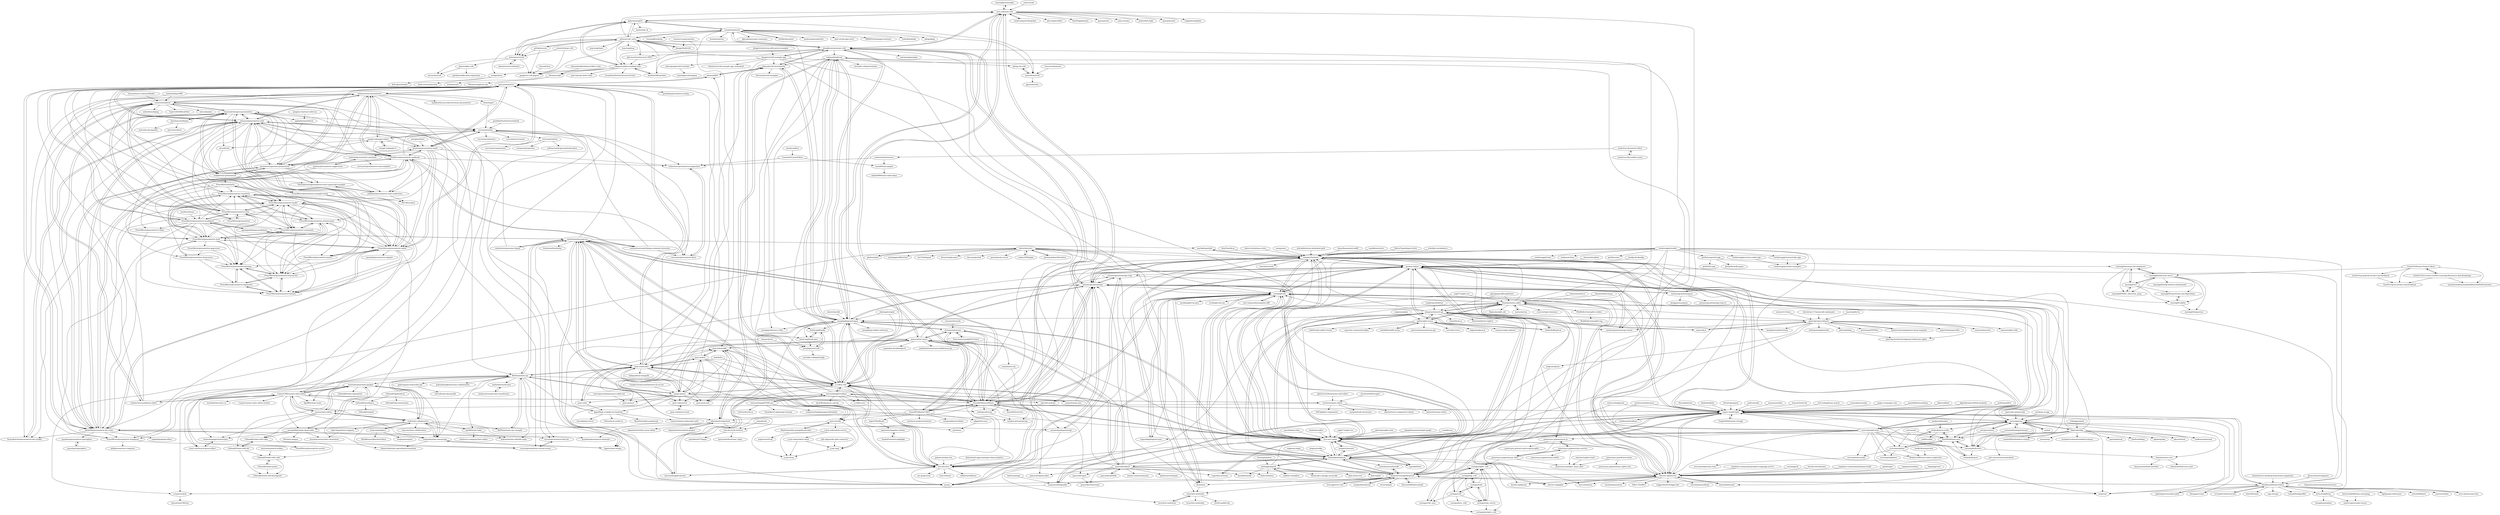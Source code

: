 digraph G {
"stateright/stateright" -> "rust-crdt/rust-crdt" ["e"=1]
"Jungwoo-An/react-editor-js" -> "appleple/smartblock" ["e"=1]
"local-first-web/state" -> "local-first-web/auth"
"yuzhenmi/taleweaver" -> "usunil0/slate-paged"
"yuzhenmi/taleweaver" -> "todorstoev/prosemirror-pagination"
"remirror/remirror" -> "chanzuckerberg/czi-prosemirror"
"remirror/remirror" -> "outline/rich-markdown-editor" ["e"=1]
"remirror/remirror" -> "ProseMirror/prosemirror" ["e"=1]
"remirror/remirror" -> "ProseMirror/prosemirror-view"
"remirror/remirror" -> "nytimes/react-prosemirror"
"remirror/remirror" -> "atlassian/prosemirror-utils"
"remirror/remirror" -> "yjs/y-prosemirror"
"remirror/remirror" -> "ponymessenger/use-prosemirror"
"remirror/remirror" -> "PierBover/prosemirror-cookbook"
"remirror/remirror" -> "d4rkr00t/prosemirror-dev-tools"
"remirror/remirror" -> "TypeCellOS/BlockNote" ["e"=1]
"remirror/remirror" -> "hubgit/react-prosemirror"
"remirror/remirror" -> "udecode/plate" ["e"=1]
"remirror/remirror" -> "BitPhinix/slate-yjs"
"remirror/remirror" -> "ueberdosis/tiptap" ["e"=1]
"outline/rich-markdown-editor" -> "remirror/remirror" ["e"=1]
"outline/rich-markdown-editor" -> "CannerCMS/canner-slate-editor" ["e"=1]
"outline/rich-markdown-editor" -> "BitPhinix/slate-yjs" ["e"=1]
"outline/rich-markdown-editor" -> "bangle-io/banger-editor" ["e"=1]
"outline/rich-markdown-editor" -> "chanzuckerberg/czi-prosemirror" ["e"=1]
"soundcloud/roshi" -> "aphyr/meangirls"
"soundcloud/roshi" -> "CBaquero/delta-enabled-crdts"
"soundcloud/roshi" -> "Netflix/dynomite" ["e"=1]
"soundcloud/roshi" -> "pfrazee/crdt_notes"
"soundcloud/roshi" -> "alangibson/awesome-crdt"
"soundcloud/roshi" -> "neurodrone/crdt"
"soundcloud/roshi" -> "dominictarr/crdt"
"soundcloud/roshi" -> "hashicorp/memberlist" ["e"=1]
"soundcloud/roshi" -> "uber-archive/go-torch" ["e"=1]
"soundcloud/roshi" -> "RBMHTechnology/eventuate" ["e"=1]
"soundcloud/roshi" -> "ledisdb/ledisdb" ["e"=1]
"soundcloud/roshi" -> "oklog/oklog" ["e"=1]
"soundcloud/roshi" -> "travisjeffery/jocko" ["e"=1]
"soundcloud/roshi" -> "statsite/statsite" ["e"=1]
"soundcloud/roshi" -> "dgryski/awesome-consensus" ["e"=1]
"Netflix/dynomite" -> "soundcloud/roshi" ["e"=1]
"xjh22222228/awesome-web-editor" -> "wowlusitong/re-editor" ["e"=1]
"rayning0/build-your-own-x" -> "rayning0/awesome-for-beginners"
"rayning0/build-your-own-x" -> "rayning0/ctci"
"rayning0/build-your-own-x" -> "rayning0/FAANG_interview_prep"
"rayning0/build-your-own-x" -> "rayning0/codility"
"rayning0/build-your-own-x" -> "rayning0/hiring-without-whiteboards"
"rayning0/build-your-own-x" -> "rayning0/ProjectEuler-and-Algorithms"
"rayning0/build-your-own-x" -> "rayning0/eloquent-js"
"automerge/hypermerge" -> "local-first-web/state" ["e"=1]
"automerge/hypermerge" -> "automerge/automerge-repo" ["e"=1]
"conclave-team/conclave" -> "yjs/y-codemirror" ["e"=1]
"conclave-team/conclave" -> "ljwagerfield/crdt" ["e"=1]
"marktext/muya" -> "ProseMirror/prosemirror-markdown" ["e"=1]
"ericdrowell/ElGrapho" -> "wowlusitong/re-editor" ["e"=1]
"yjs/y-prosemirror" -> "d4rkr00t/prosemirror-dev-tools"
"yjs/y-prosemirror" -> "yjs/y-indexeddb"
"yjs/y-prosemirror" -> "ProseMirror/prosemirror-transform"
"yjs/y-prosemirror" -> "ProseMirror/prosemirror-markdown"
"yjs/y-prosemirror" -> "ProseMirror/prosemirror-model"
"yjs/y-prosemirror" -> "guardian/prosemirror-noting"
"yjs/y-prosemirror" -> "benrbray/prosemirror-math"
"yjs/y-prosemirror" -> "ProseMirror/prosemirror-tables"
"yjs/y-prosemirror" -> "atlassian/prosemirror-utils"
"yjs/y-prosemirror" -> "yjs/y-websocket"
"yjs/y-prosemirror" -> "ponymessenger/use-prosemirror"
"yjs/y-prosemirror" -> "nytimes/react-prosemirror"
"yjs/y-prosemirror" -> "ProseMirror/prosemirror-commands"
"yjs/y-prosemirror" -> "ProseMirror/prosemirror-state"
"yjs/y-prosemirror" -> "dmonad/lib0"
"socketsupply/unionstudio.app" -> "socketsupply/socket-examples" ["e"=1]
"chearon/dropflow" -> "garden-co/jazz" ["e"=1]
"dmonad/lib0" -> "yjs/y-prosemirror"
"dmonad/lib0" -> "dmonad/crdt-benchmarks"
"wowlusitong/re-editor" -> "CannerCMS/canner-slate-editor"
"wowlusitong/re-editor" -> "kanweiwei/easy-editor"
"wowlusitong/re-editor" -> "nossas/slate-editor"
"wowlusitong/re-editor" -> "NSFI/ppfish-components" ["e"=1]
"wowlusitong/re-editor" -> "margox/braft-extensions" ["e"=1]
"wowlusitong/re-editor" -> "dawiwt/react-component-echarts"
"ianstormtaylor/slate-plugins" -> "jasonphillips/slate-deep-table"
"ianstormtaylor/slate-plugins" -> "cudr/slate-collaborative"
"ianstormtaylor/slate-plugins" -> "roast-cms/french-press-editor"
"ianstormtaylor/slate-plugins" -> "nossas/slate-editor"
"ianstormtaylor/slate-plugins" -> "GitbookIO/slate-edit-list"
"ianstormtaylor/slate-plugins" -> "CannerCMS/canner-slate-editor"
"ianstormtaylor/slate-plugins" -> "GitbookIO/slate-hyperprint"
"ianstormtaylor/slate-plugins" -> "humandx/slate-automerge"
"ianstormtaylor/slate-plugins" -> "bkniffler/slate-mate"
"AntidoteDB/antidote" -> "CBaquero/delta-enabled-crdts" ["e"=1]
"ujjwalguptaofficial/JsStore" -> "jlongster/absurd-sql" ["e"=1]
"ujjwalguptaofficial/JsStore" -> "rhashimoto/wa-sqlite" ["e"=1]
"jasonphillips/slate-deep-table" -> "ianstormtaylor/slate-plugins"
"jasonphillips/slate-deep-table" -> "brendancarney/slate-cheatsheet"
"jasonphillips/slate-deep-table" -> "GitbookIO/slate-edit-table"
"jasonphillips/slate-deep-table" -> "Kit/slate-plugins"
"jasonphillips/slate-deep-table" -> "humandx/slate-automerge"
"jasonphillips/slate-deep-table" -> "chatterbugapp/chatterslate"
"qqwee/slate-ottype" -> "humandx/slate-automerge"
"yjs/yjs-demos" -> "yjs/y-webrtc"
"yjs/yjs-demos" -> "yjs/y-websocket"
"yjs/yjs-demos" -> "ueberdosis/hocuspocus"
"yjs/yjs-demos" -> "y-crdt/y-crdt"
"yjs/yjs-demos" -> "yjs/yjs" ["e"=1]
"yjs/yjs-demos" -> "yjs/y-monaco"
"yjs/yjs-demos" -> "jamsocket/y-sweet"
"yjs/yjs-demos" -> "yjs/y-redis"
"yjs/yjs-demos" -> "yjs/y-codemirror"
"yjs/yjs-demos" -> "yjs/y-indexeddb"
"yjs/yjs-demos" -> "ept/crdt-website"
"yjs/yjs-demos" -> "yjs/y-prosemirror"
"yjs/yjs-demos" -> "kapv89/yjs-scalable-ws-backend"
"yjs/yjs-demos" -> "yjs/y-leveldb"
"yjs/yjs-demos" -> "yjs/y-protocols"
"rayning0/awesome-for-beginners" -> "rayning0/build-your-own-x"
"rayning0/awesome-for-beginners" -> "rayning0/ctci"
"rayning0/awesome-for-beginners" -> "rayning0/FAANG_interview_prep"
"rayning0/awesome-for-beginners" -> "rayning0/codility"
"jlongster/electron-with-server-example" -> "jlongster/crdt-example-app" ["e"=1]
"hubgit/react-prosemirror" -> "ponymessenger/use-prosemirror"
"hubgit/react-prosemirror" -> "chanzuckerberg/czi-prosemirror"
"hubgit/react-prosemirror" -> "TeemuKoivisto/prosemirror-react-typescript-example"
"hubgit/react-prosemirror" -> "ProseMirror/prosemirror-example-setup"
"hubgit/react-prosemirror" -> "ProseMirror/website"
"chanzuckerberg/czi-prosemirror" -> "atlassian/prosemirror-utils"
"chanzuckerberg/czi-prosemirror" -> "hubgit/react-prosemirror"
"chanzuckerberg/czi-prosemirror" -> "ProseMirror/prosemirror-tables"
"chanzuckerberg/czi-prosemirror" -> "d4rkr00t/prosemirror-dev-tools"
"chanzuckerberg/czi-prosemirror" -> "remirror/remirror"
"chanzuckerberg/czi-prosemirror" -> "TeemuKoivisto/prosemirror-react-typescript-example"
"chanzuckerberg/czi-prosemirror" -> "nib-edit/nib"
"chanzuckerberg/czi-prosemirror" -> "MO-Movia/licit"
"chanzuckerberg/czi-prosemirror" -> "curvenote/editor"
"chanzuckerberg/czi-prosemirror" -> "ponymessenger/use-prosemirror"
"chanzuckerberg/czi-prosemirror" -> "bytedance/syllepsis"
"chanzuckerberg/czi-prosemirror" -> "PierBover/prosemirror-cookbook"
"chanzuckerberg/czi-prosemirror" -> "appleple/smartblock"
"TeemuKoivisto/prosemirror-react-typescript-example" -> "johnkueh/prosemirror-react-nodeviews"
"ljwagerfield/crdt" -> "pfrazee/crdt_notes"
"atlassian/prosemirror-utils" -> "PierBover/prosemirror-cookbook"
"atlassian/prosemirror-utils" -> "d4rkr00t/prosemirror-dev-tools"
"atlassian/prosemirror-utils" -> "chanzuckerberg/czi-prosemirror"
"atlassian/prosemirror-utils" -> "TeemuKoivisto/prosemirror-dev-toolkit"
"atlassian/prosemirror-utils" -> "ProseMirror/prosemirror-tables"
"atlassian/prosemirror-utils" -> "benrbray/prosemirror-math"
"atlassian/prosemirror-utils" -> "ProseMirror/prosemirror-model"
"atlassian/prosemirror-utils" -> "nytimes/react-prosemirror"
"atlassian/prosemirror-utils" -> "yjs/y-prosemirror"
"atlassian/prosemirror-utils" -> "curvenote/editor"
"atlassian/prosemirror-utils" -> "ProseMirror/prosemirror-state"
"atlassian/prosemirror-utils" -> "ponymessenger/use-prosemirror"
"atlassian/prosemirror-utils" -> "ProseMirror/prosemirror-transform"
"atlassian/prosemirror-utils" -> "ProseMirror/prosemirror-example-setup"
"atlassian/prosemirror-utils" -> "ProseMirror/prosemirror-changeset"
"yjs/y-redis" -> "yjs/y-websocket"
"yjs/y-redis" -> "kapv89/yjs-scalable-ws-backend"
"yjs/y-redis" -> "yjs/y-indexeddb"
"yjs/y-websocket" -> "yjs/y-webrtc"
"yjs/y-websocket" -> "yjs/y-redis"
"yjs/y-websocket" -> "yjs/y-leveldb"
"yjs/y-websocket" -> "yjs/y-protocols"
"yjs/y-websocket" -> "ueberdosis/hocuspocus"
"yjs/y-websocket" -> "yjs/yjs-demos"
"yjs/y-websocket" -> "yjs/y-indexeddb"
"yjs/y-websocket" -> "BitPhinix/slate-yjs"
"yjs/y-websocket" -> "kapv89/yjs-scalable-ws-backend"
"yjs/y-websocket" -> "yjs/y-prosemirror"
"yjs/y-websocket" -> "y-crdt/y-crdt"
"yjs/y-websocket" -> "fadiquader/y-mongodb"
"yjs/y-websocket" -> "dmonad/lib0"
"yjs/y-websocket" -> "yjs/y-monaco"
"yjs/y-websocket" -> "dmonad/crdt-benchmarks"
"kofrasa/mingo" -> "maxnowack/signaldb" ["e"=1]
"phiresky/blog" -> "phiresky/world-development-indicators-sqlite"
"yjs/y-codemirror" -> "yjs/y-codemirror.next"
"guardian/prosemirror-typerighter" -> "guardian/typerighter"
"CannerCMS/canner-slate-editor" -> "nossas/slate-editor"
"CannerCMS/canner-slate-editor" -> "ianstormtaylor/slate-plugins"
"CannerCMS/canner-slate-editor" -> "wowlusitong/re-editor"
"CannerCMS/canner-slate-editor" -> "roast-cms/french-press-editor"
"CannerCMS/canner-slate-editor" -> "chatterbugapp/chatterslate"
"CannerCMS/canner-slate-editor" -> "outline/rich-markdown-editor" ["e"=1]
"CannerCMS/canner-slate-editor" -> "cudr/slate-collaborative"
"CannerCMS/canner-slate-editor" -> "jasonphillips/slate-deep-table"
"CannerCMS/canner-slate-editor" -> "bkniffler/slate-mate"
"CannerCMS/canner-slate-editor" -> "chanzuckerberg/czi-prosemirror"
"CannerCMS/canner-slate-editor" -> "BitPhinix/slate-yjs"
"CannerCMS/canner-slate-editor" -> "humandx/slate-automerge"
"CannerCMS/canner-slate-editor" -> "GitbookIO/markup-it"
"CannerCMS/canner-slate-editor" -> "loveloki/slate-docs-cn"
"CannerCMS/canner-slate-editor" -> "Canner/canner-slate-editor-archive"
"alangibson/awesome-crdt" -> "dmonad/crdt-benchmarks"
"alangibson/awesome-crdt" -> "ept/crdt-website"
"alangibson/awesome-crdt" -> "rust-crdt/rust-crdt"
"alangibson/awesome-crdt" -> "pfrazee/crdt_notes"
"alangibson/awesome-crdt" -> "josephg/diamond-types"
"alangibson/awesome-crdt" -> "ipfs-inactive/research-CRDT" ["e"=1]
"alangibson/awesome-crdt" -> "jlongster/crdt-example-app"
"alangibson/awesome-crdt" -> "automerge/hypermerge" ["e"=1]
"alangibson/awesome-crdt" -> "soundcloud/roshi"
"alangibson/awesome-crdt" -> "AntidoteDB/antidote" ["e"=1]
"alangibson/awesome-crdt" -> "CBaquero/delta-enabled-crdts"
"alangibson/awesome-crdt" -> "automerge/automerge"
"alangibson/awesome-crdt" -> "automerge/pushpin" ["e"=1]
"alangibson/awesome-crdt" -> "automerge/automerge-classic" ["e"=1]
"alangibson/awesome-crdt" -> "redwood/redwood"
"nib-edit/nib" -> "ProseMirror/prosemirror-menu"
"PierBover/prosemirror-cookbook" -> "atlassian/prosemirror-utils"
"PierBover/prosemirror-cookbook" -> "benrbray/prosemirror-math"
"PierBover/prosemirror-cookbook" -> "TeemuKoivisto/prosemirror-dev-toolkit"
"PierBover/prosemirror-cookbook" -> "ponymessenger/use-prosemirror"
"PierBover/prosemirror-cookbook" -> "d4rkr00t/prosemirror-dev-tools"
"PierBover/prosemirror-cookbook" -> "johnkueh/prosemirror-react-nodeviews"
"PierBover/prosemirror-cookbook" -> "nytimes/react-prosemirror"
"PierBover/prosemirror-cookbook" -> "curvenote/editor"
"PierBover/prosemirror-cookbook" -> "sereneinserenade/tiptap-comment-extension" ["e"=1]
"PierBover/prosemirror-cookbook" -> "ProseMirror/prosemirror-tables"
"PierBover/prosemirror-cookbook" -> "todorstoev/prosemirror-pagination"
"PierBover/prosemirror-cookbook" -> "curvenote/prosemirror-docx"
"ipfs/go-ds-crdt" -> "neurodrone/crdt" ["e"=1]
"ProseMirror/prosemirror-changeset" -> "xylk/prosemirror-compress"
"ProseMirror/prosemirror-changeset" -> "ProseMirror/prosemirror-search"
"guardian/typerighter" -> "guardian/prosemirror-typerighter"
"convergencelabs/monaco-collab-ext" -> "yjs/y-monaco" ["e"=1]
"rayning0/ctci" -> "rayning0/codility"
"rayning0/ctci" -> "rayning0/FAANG_interview_prep"
"rayning0/ctci" -> "rayning0/awesome-for-beginners"
"rayning0/ctci" -> "rayning0/build-your-own-x"
"rayning0/ctci" -> "rayning0/ProjectEuler-and-Algorithms"
"dmonad/crdt-benchmarks" -> "y-crdt/y-crdt"
"dmonad/crdt-benchmarks" -> "josephg/reference-crdts"
"dmonad/crdt-benchmarks" -> "alangibson/awesome-crdt"
"dmonad/crdt-benchmarks" -> "dmonad/lib0"
"dmonad/crdt-benchmarks" -> "josephg/diamond-types"
"dmonad/crdt-benchmarks" -> "Horusiath/crdt-examples"
"yjs/y-protocols" -> "yjs/y-indexeddb"
"chatterbugapp/chatterslate" -> "roast-cms/french-press-editor"
"ianstormtaylor/is-hotkey" -> "GitbookIO/slate-edit-code"
"humandx/slate-automerge" -> "cudr/slate-collaborative"
"humandx/slate-automerge" -> "qqwee/slate-ottype"
"humandx/slate-automerge" -> "Immortalin/slate-operational-transform"
"ProseMirror/prosemirror-gapcursor" -> "ProseMirror/prosemirror-dropcursor"
"ProseMirror/prosemirror-gapcursor" -> "ProseMirror/prosemirror-keymap"
"quartzy/prosemirror-suggestions" -> "joelewis/prosemirror-mentions"
"quartzy/prosemirror-suggestions" -> "ProseMirror/prosemirror-dropcursor"
"roast-cms/french-press-editor" -> "chatterbugapp/chatterslate"
"joelewis/prosemirror-mentions" -> "quartzy/prosemirror-suggestions"
"joelewis/prosemirror-mentions" -> "curvenote/prosemirror-autocomplete"
"rayning0/ProjectEuler-and-Algorithms" -> "rayning0/codility"
"BitPhinix/slate-yjs" -> "cudr/slate-collaborative"
"BitPhinix/slate-yjs" -> "BitPhinix/slate-yjs-example"
"BitPhinix/slate-yjs" -> "humandx/slate-automerge"
"BitPhinix/slate-yjs" -> "lqs469/slate-table"
"BitPhinix/slate-yjs" -> "yjs/y-websocket"
"BitPhinix/slate-yjs" -> "ueberdosis/hocuspocus"
"BitPhinix/slate-yjs" -> "bokuweb/slate-editable-table"
"BitPhinix/slate-yjs" -> "qqwee/slate-ottype"
"BitPhinix/slate-yjs" -> "hanford/remark-slate"
"BitPhinix/slate-yjs" -> "YousefED/SyncedStore"
"BitPhinix/slate-yjs" -> "ianstormtaylor/slate-plugins"
"BitPhinix/slate-yjs" -> "pubuzhixing8/awesome-collaboration"
"BitPhinix/slate-yjs" -> "y-crdt/y-crdt"
"BitPhinix/slate-yjs" -> "gaberogan/y-websocket-api"
"BitPhinix/slate-yjs" -> "kapv89/yjs-scalable-ws-backend"
"yjs/yjs" -> "automerge/automerge" ["e"=1]
"automerge/automerge" -> "yjs/yjs" ["e"=1]
"automerge/automerge" -> "y-crdt/y-crdt"
"automerge/automerge" -> "vlcn-io/cr-sqlite"
"automerge/automerge" -> "josephg/diamond-types"
"automerge/automerge" -> "automerge/automerge-classic" ["e"=1]
"automerge/automerge" -> "loro-dev/loro"
"automerge/automerge" -> "automerge/automerge-repo"
"automerge/automerge" -> "electric-sql/electric"
"automerge/automerge" -> "tinyplex/tinybase"
"automerge/automerge" -> "rust-crdt/rust-crdt"
"automerge/automerge" -> "YousefED/SyncedStore"
"automerge/automerge" -> "automerge/autosurgeon"
"automerge/automerge" -> "evoluhq/evolu"
"automerge/automerge" -> "garden-co/jazz"
"automerge/automerge" -> "alangibson/awesome-crdt"
"supabase/realtime" -> "electric-sql/electric" ["e"=1]
"jlongster/crdt-example-app" -> "clintharris/crdt-example-app_annotated"
"jlongster/crdt-example-app" -> "siliconjungle/crdt-tutorials"
"jlongster/crdt-example-app" -> "alangibson/awesome-crdt"
"jlongster/crdt-example-app" -> "cachapa/crdt"
"jlongster/crdt-example-app" -> "vlcn-io/cr-sqlite"
"jlongster/crdt-example-app" -> "dmonad/crdt-benchmarks"
"jlongster/crdt-example-app" -> "evoluhq/evolu"
"jlongster/crdt-example-app" -> "inkandswitch/peritext"
"jlongster/crdt-example-app" -> "pfrazee/crdt_notes"
"todorstoev/prosemirror-pagination" -> "curvenote/prosemirror-docx"
"neomjs/neo" -> "tinyplex/tinybase" ["e"=1]
"benrbray/prosemirror-math" -> "curvenote/editor"
"benrbray/prosemirror-math" -> "atlassian/prosemirror-utils"
"benrbray/prosemirror-math" -> "PierBover/prosemirror-cookbook"
"benrbray/prosemirror-math" -> "yjs/y-prosemirror"
"benrbray/prosemirror-math" -> "ProseMirror/prosemirror-model"
"benrbray/prosemirror-math" -> "todorstoev/prosemirror-pagination"
"benrbray/prosemirror-math" -> "joelewis/prosemirror-mentions"
"benrbray/prosemirror-math" -> "ocavue/prosemirror-virtual-cursor"
"benrbray/prosemirror-math" -> "ProseMirror/prosemirror-tables"
"benrbray/prosemirror-math" -> "d4rkr00t/prosemirror-dev-tools"
"oxidecomputer/dropshot" -> "rust-crdt/rust-crdt" ["e"=1]
"redwood/redwood" -> "josephg/diamond-types"
"redwood/redwood" -> "braid-org/braidjs"
"redwood/redwood" -> "josephg/statecraft"
"redwood/redwood" -> "braid-org/braid-spec"
"redwood/redwood" -> "invisible-college/statebus"
"redwood/redwood" -> "y-crdt/y-crdt"
"redwood/redwood" -> "ipfs/go-ds-crdt" ["e"=1]
"redwood/redwood" -> "dmonad/crdt-benchmarks"
"redwood/redwood" -> "inkandswitch/peritext"
"redwood/redwood" -> "jamsocket/aper"
"redwood/redwood" -> "YousefED/Matrix-CRDT"
"GitbookIO/gitbook-cli" -> "GitbookIO/documentation"
"GitbookIO/gitbook-cli" -> "GitbookIO/markup-it"
"lovasoa/react-contenteditable" -> "remirror/remirror" ["e"=1]
"lana-k/sqliteviz" -> "phiresky/sql.js-httpvfs" ["e"=1]
"pfrazee/crdt_notes" -> "ljwagerfield/crdt"
"pfrazee/crdt_notes" -> "aphyr/meangirls"
"pfrazee/crdt_notes" -> "CBaquero/delta-enabled-crdts"
"pfrazee/crdt_notes" -> "alangibson/awesome-crdt"
"pfrazee/crdt_notes" -> "soundcloud/roshi"
"pfrazee/crdt_notes" -> "asonge/loom"
"pfrazee/crdt_notes" -> "google/ot-crdt-papers"
"pfrazee/crdt_notes" -> "lasp-lang/types" ["e"=1]
"pfrazee/crdt_notes" -> "josephg/diamond-types"
"pfrazee/crdt_notes" -> "gritzko/swarm" ["e"=1]
"pfrazee/crdt_notes" -> "AntidoteDB/antidote" ["e"=1]
"pfrazee/crdt_notes" -> "lasp-lang/lasp" ["e"=1]
"pfrazee/crdt_notes" -> "dominictarr/crdt"
"pfrazee/crdt_notes" -> "ipfs-inactive/research-CRDT" ["e"=1]
"pfrazee/crdt_notes" -> "rust-crdt/rust-crdt"
"josephg/diamond-types" -> "y-crdt/y-crdt"
"josephg/diamond-types" -> "redwood/redwood"
"josephg/diamond-types" -> "rust-crdt/rust-crdt"
"josephg/diamond-types" -> "automerge/automerge"
"josephg/diamond-types" -> "loro-dev/loro"
"josephg/diamond-types" -> "dmonad/crdt-benchmarks"
"josephg/diamond-types" -> "vlcn-io/cr-sqlite"
"josephg/diamond-types" -> "streamich/json-joy"
"josephg/diamond-types" -> "loro-dev/crdt-richtext"
"josephg/diamond-types" -> "alangibson/awesome-crdt"
"josephg/diamond-types" -> "josephg/reference-crdts"
"josephg/diamond-types" -> "braid-org/braidjs"
"josephg/diamond-types" -> "josephg/eg-walker-reference"
"josephg/diamond-types" -> "inkandswitch/peritext"
"josephg/diamond-types" -> "braid-org/braid-spec"
"Daninet/hash-wasm" -> "rhashimoto/wa-sqlite" ["e"=1]
"streamich/json-joy" -> "josephg/diamond-types"
"streamich/json-joy" -> "YousefED/SyncedStore"
"streamich/json-joy" -> "jamsocket/y-sweet"
"streamich/json-joy" -> "YousefED/Matrix-CRDT"
"streamich/json-joy" -> "Starcounter-Jack/JSON-Patch" ["e"=1]
"streamich/json-joy" -> "sep2/immer-yjs"
"ustaxes/UsTaxes" -> "phiresky/sql.js-httpvfs" ["e"=1]
"GoogleChromeLabs/browser-fs-access" -> "yjs/yjs-demos" ["e"=1]
"y-crdt/y-crdt" -> "josephg/diamond-types"
"y-crdt/y-crdt" -> "rust-crdt/rust-crdt"
"y-crdt/y-crdt" -> "y-crdt/y-octo"
"y-crdt/y-crdt" -> "dmonad/crdt-benchmarks"
"y-crdt/y-crdt" -> "automerge/automerge"
"y-crdt/y-crdt" -> "jamsocket/y-sweet"
"y-crdt/y-crdt" -> "toeverything/OctoBase"
"y-crdt/y-crdt" -> "yjs/y-websocket"
"y-crdt/y-crdt" -> "yjs/yjs-demos"
"y-crdt/y-crdt" -> "loro-dev/loro"
"y-crdt/y-crdt" -> "vlcn-io/cr-sqlite"
"y-crdt/y-crdt" -> "redwood/redwood"
"y-crdt/y-crdt" -> "ueberdosis/hocuspocus"
"y-crdt/y-crdt" -> "yjs/yjs" ["e"=1]
"y-crdt/y-crdt" -> "YousefED/SyncedStore"
"motla/vue-file-toolbar-menu" -> "motla/vue-document-editor"
"CBaquero/delta-enabled-crdts" -> "peer-base/js-delta-crdts" ["e"=1]
"CBaquero/delta-enabled-crdts" -> "asonge/loom"
"CBaquero/delta-enabled-crdts" -> "aphyr/meangirls"
"CBaquero/delta-enabled-crdts" -> "fthomas/crjdt"
"CBaquero/delta-enabled-crdts" -> "google/ot-crdt-papers"
"CBaquero/delta-enabled-crdts" -> "AntidoteDB/antidote" ["e"=1]
"CBaquero/delta-enabled-crdts" -> "ricardobcl/Dotted-Version-Vectors" ["e"=1]
"asonge/loom" -> "fishcakez/sbroker" ["e"=1]
"asonge/loom" -> "elixir-ecto/connection" ["e"=1]
"inkandswitch/cambria-project" -> "inkandswitch/peritext" ["e"=1]
"cudr/slate-collaborative" -> "humandx/slate-automerge"
"cudr/slate-collaborative" -> "BitPhinix/slate-yjs"
"cudr/slate-collaborative" -> "qqwee/slate-ottype"
"cudr/slate-collaborative" -> "bokuweb/slate-editable-table"
"cudr/slate-collaborative" -> "BitPhinix/slate-yjs-example"
"cudr/slate-collaborative" -> "ianstormtaylor/slate-plugins"
"cudr/slate-collaborative" -> "Immortalin/slate-operational-transform"
"cudr/slate-collaborative" -> "lqs469/slate-table"
"cudr/slate-collaborative" -> "wleroux/slate-collaborative"
"cudr/slate-collaborative" -> "objectlegal/slate-snippets"
"cudr/slate-collaborative" -> "nossas/slate-editor"
"cudr/slate-collaborative" -> "jasonphillips/slate-deep-table"
"cudr/slate-collaborative" -> "ctripcorp/tripdocs"
"cachapa/crdt" -> "cachapa/tudo"
"cachapa/crdt" -> "cachapa/sql_crdt"
"cachapa/crdt" -> "cachapa/hive_crdt"
"cachapa/crdt" -> "cachapa/sqlite_crdt"
"cachapa/crdt" -> "cachapa/crdt_sync"
"cachapa/crdt" -> "cachapa/tudo_server"
"gzuidhof/starboard-notebook" -> "curvenote/editor" ["e"=1]
"phiresky/sqlite-zstd" -> "vlcn-io/cr-sqlite" ["e"=1]
"braid-org/braidjs" -> "braid-org/braid-spec"
"braid-org/braidjs" -> "josephg/statecraft"
"bangle-io/banger-editor" -> "curvenote/editor"
"bangle-io/banger-editor" -> "atlassian/prosemirror-utils"
"bangle-io/banger-editor" -> "bangle-io/bangle-io" ["e"=1]
"bangle-io/banger-editor" -> "nytimes/react-prosemirror"
"bangle-io/banger-editor" -> "benrbray/prosemirror-math"
"bangle-io/banger-editor" -> "johnkueh/prosemirror-react-nodeviews"
"bangle-io/banger-editor" -> "nib-edit/nib"
"ept/crdt-website" -> "alangibson/awesome-crdt"
"local-first-web/auth" -> "local-first-web/relay"
"local-first-web/auth" -> "local-first-web/state"
"local-first-web/auth" -> "HerbCaudill/crdx"
"ponymessenger/use-prosemirror" -> "hubgit/react-prosemirror"
"ponymessenger/use-prosemirror" -> "TeemuKoivisto/prosemirror-react-typescript-example"
"ponymessenger/use-prosemirror" -> "johnkueh/prosemirror-react-nodeviews"
"ponymessenger/use-prosemirror" -> "PierBover/prosemirror-cookbook"
"ponymessenger/use-prosemirror" -> "nytimes/react-prosemirror"
"ponymessenger/use-prosemirror" -> "d4rkr00t/prosemirror-dev-tools"
"ponymessenger/use-prosemirror" -> "yjs/y-prosemirror"
"ponymessenger/use-prosemirror" -> "atlassian/prosemirror-utils"
"motla/vue-document-editor" -> "motla/vue-file-toolbar-menu"
"motla/vue-document-editor" -> "yuzhenmi/taleweaver"
"braid-org/braid-spec" -> "braid-org/braidjs"
"braid-org/braid-spec" -> "josephg/statecraft"
"rocicorp/replicache" -> "rocicorp/mono"
"rocicorp/replicache" -> "rocicorp/repliear"
"rocicorp/replicache" -> "Braden1996/react-native-replicache"
"rocicorp/replicache" -> "rocicorp/todo-nextjs"
"rocicorp/replicache" -> "powersync-ja/powersync-js"
"rocicorp/replicache" -> "garden-co/jazz"
"rocicorp/replicache" -> "aspen-cloud/triplit"
"rocicorp/replicache" -> "evoluhq/evolu"
"rocicorp/replicache" -> "tinyplex/tinybase"
"rocicorp/replicache" -> "electric-sql/electric"
"rocicorp/replicache" -> "BriefHQ/drizzle-zero"
"rocicorp/replicache" -> "rocicorp/replidraw"
"rocicorp/replicache" -> "rocicorp/hello-zero"
"rocicorp/replicache" -> "vlcn-io/cr-sqlite"
"rocicorp/replicache" -> "LegendApp/legend-state" ["e"=1]
"appleple/smartblock" -> "TeemuKoivisto/prosemirror-react-typescript-example"
"johnkueh/prosemirror-react-nodeviews" -> "TeemuKoivisto/prosemirror-react-typescript-example"
"johnkueh/prosemirror-react-nodeviews" -> "MO-Movia/licit"
"subins2000/p2pt" -> "dmotz/trystero" ["e"=1]
"lqs469/slate-table" -> "bokuweb/slate-editable-table"
"lqs469/slate-table" -> "whatever-company/slate-tables"
"simolus3/sqlite3.dart" -> "powersync-ja/sqlite_async.dart"
"objectlegal/slate-snippets" -> "brendancarney/slate-cheatsheet"
"hanford/remark-slate" -> "inokawa/remark-slate-transformer"
"BitPhinix/slate-yjs-example" -> "BitPhinix/slate-yjs"
"inokawa/remark-slate-transformer" -> "hanford/remark-slate"
"ritzyed/ritzy" -> "google/ot-crdt-papers" ["e"=1]
"LingDong-/fishdraw" -> "jlongster/absurd-sql" ["e"=1]
"sql-js/sql.js" -> "jlongster/absurd-sql" ["e"=1]
"sql-js/sql.js" -> "phiresky/sql.js-httpvfs" ["e"=1]
"phiresky/sql.js-httpvfs" -> "jlongster/absurd-sql"
"phiresky/sql.js-httpvfs" -> "benbjohnson/litestream" ["e"=1]
"phiresky/sql.js-httpvfs" -> "sql-js/sql.js" ["e"=1]
"phiresky/sql.js-httpvfs" -> "phiresky/blog"
"phiresky/sql.js-httpvfs" -> "rhashimoto/wa-sqlite"
"phiresky/sql.js-httpvfs" -> "nalgeon/sqlean" ["e"=1]
"phiresky/sql.js-httpvfs" -> "protomaps/PMTiles" ["e"=1]
"phiresky/sql.js-httpvfs" -> "vlcn-io/cr-sqlite"
"phiresky/sql.js-httpvfs" -> "adriancooney/puppeteer-heap-snapshot" ["e"=1]
"phiresky/sql.js-httpvfs" -> "jupyterlite/jupyterlite" ["e"=1]
"phiresky/sql.js-httpvfs" -> "simonw/datasette" ["e"=1]
"phiresky/sql.js-httpvfs" -> "phiresky/world-development-indicators-sqlite"
"phiresky/sql.js-httpvfs" -> "simonw/sqlite-utils" ["e"=1]
"phiresky/sql.js-httpvfs" -> "automerge/automerge-classic" ["e"=1]
"phiresky/sql.js-httpvfs" -> "onthegomap/planetiler" ["e"=1]
"Elanis/web-to-desktop-framework-comparison" -> "blackboardsh/electrobun" ["e"=1]
"nalgeon/sqlean" -> "vlcn-io/cr-sqlite" ["e"=1]
"ekzhang/rustpad" -> "josephg/diamond-types" ["e"=1]
"ekzhang/rustpad" -> "y-crdt/y-crdt" ["e"=1]
"YousefED/SyncedStore" -> "YousefED/Matrix-CRDT"
"YousefED/SyncedStore" -> "ueberdosis/hocuspocus"
"YousefED/SyncedStore" -> "vlcn-io/cr-sqlite"
"YousefED/SyncedStore" -> "valtiojs/valtio-yjs"
"YousefED/SyncedStore" -> "BitPhinix/slate-yjs"
"YousefED/SyncedStore" -> "yjs/yjs" ["e"=1]
"YousefED/SyncedStore" -> "tinyplex/tinybase"
"YousefED/SyncedStore" -> "y-crdt/y-crdt"
"YousefED/SyncedStore" -> "evoluhq/evolu"
"YousefED/SyncedStore" -> "jamsocket/y-sweet"
"YousefED/SyncedStore" -> "yjs/y-websocket"
"YousefED/SyncedStore" -> "automerge/automerge"
"YousefED/SyncedStore" -> "streamich/json-joy"
"YousefED/SyncedStore" -> "YousefED/reactive"
"YousefED/SyncedStore" -> "aspen-cloud/triplit"
"dmotz/trystero" -> "jeremyckahn/chitchatter" ["e"=1]
"dmotz/trystero" -> "subins2000/p2pt" ["e"=1]
"dmotz/trystero" -> "gfodor/p2pcf" ["e"=1]
"dmotz/trystero" -> "molvqingtai/WebChat" ["e"=1]
"dmotz/trystero" -> "chr15m/bugout" ["e"=1]
"dmotz/trystero" -> "tinyplex/tinybase"
"dmotz/trystero" -> "feross/simple-peer" ["e"=1]
"dmotz/trystero" -> "dao-xyz/peerbit"
"dmotz/trystero" -> "evoluhq/evolu"
"dmotz/trystero" -> "vlcn-io/cr-sqlite"
"dmotz/trystero" -> "fireproof-storage/fireproof"
"dmotz/trystero" -> "YousefED/SyncedStore"
"dmotz/trystero" -> "garden-co/jazz"
"dmotz/trystero" -> "a-type/verdant"
"dmotz/trystero" -> "peers/peerjs-server" ["e"=1]
"doctorray117/minecraft-ondemand" -> "phiresky/sql.js-httpvfs" ["e"=1]
"bangle-io/bangle-io" -> "bangle-io/banger-editor" ["e"=1]
"ottypes/json1" -> "josephg/statecraft" ["e"=1]
"ottypes/json1" -> "qqwee/slate-ottype" ["e"=1]
"aguingand/tiptap-markdown" -> "ProseMirror/prosemirror-markdown" ["e"=1]
"aguingand/tiptap-markdown" -> "ueberdosis/hocuspocus" ["e"=1]
"duckdb/duckdb-wasm" -> "sqlite/sqlite-wasm" ["e"=1]
"ueberdosis/hocuspocus" -> "yjs/y-websocket"
"ueberdosis/hocuspocus" -> "YousefED/SyncedStore"
"ueberdosis/hocuspocus" -> "yjs/yjs-demos"
"ueberdosis/hocuspocus" -> "BitPhinix/slate-yjs"
"ueberdosis/hocuspocus" -> "yjs/yjs" ["e"=1]
"ueberdosis/hocuspocus" -> "y-crdt/y-crdt"
"ueberdosis/hocuspocus" -> "jamsocket/y-sweet"
"ueberdosis/hocuspocus" -> "ueberdosis/awesome-tiptap" ["e"=1]
"ueberdosis/hocuspocus" -> "yjs/y-prosemirror"
"ueberdosis/hocuspocus" -> "sereneinserenade/tiptap-comment-extension" ["e"=1]
"ueberdosis/hocuspocus" -> "toeverything/blocksuite" ["e"=1]
"ueberdosis/hocuspocus" -> "liveblocks/liveblocks" ["e"=1]
"ueberdosis/hocuspocus" -> "loro-dev/loro"
"ueberdosis/hocuspocus" -> "aguingand/tiptap-markdown" ["e"=1]
"ueberdosis/hocuspocus" -> "partykit/partykit" ["e"=1]
"ueberdosis/awesome-tiptap" -> "atlassian/prosemirror-utils" ["e"=1]
"ueberdosis/awesome-tiptap" -> "ueberdosis/hocuspocus" ["e"=1]
"rhashimoto/wa-sqlite" -> "sqlite/sqlite-wasm"
"rhashimoto/wa-sqlite" -> "vlcn-io/cr-sqlite"
"rhashimoto/wa-sqlite" -> "DallasHoff/sqlocal"
"rhashimoto/wa-sqlite" -> "jlongster/absurd-sql"
"rhashimoto/wa-sqlite" -> "evoluhq/evolu"
"rhashimoto/wa-sqlite" -> "powersync-ja/powersync-js"
"rhashimoto/wa-sqlite" -> "ccorcos/tuple-database" ["e"=1]
"rhashimoto/wa-sqlite" -> "WebReflection/sqlite-worker"
"rhashimoto/wa-sqlite" -> "tinyplex/tinybase"
"rhashimoto/wa-sqlite" -> "rocicorp/hello-zero"
"rhashimoto/wa-sqlite" -> "rocicorp/mono"
"rhashimoto/wa-sqlite" -> "SkipLabs/skdb_old"
"rhashimoto/wa-sqlite" -> "orbitinghail/sqlsync"
"rhashimoto/wa-sqlite" -> "tantaraio/voy" ["e"=1]
"rhashimoto/wa-sqlite" -> "redwood/redwood"
"jlongster/absurd-sql" -> "rhashimoto/wa-sqlite"
"jlongster/absurd-sql" -> "vlcn-io/cr-sqlite"
"jlongster/absurd-sql" -> "phiresky/sql.js-httpvfs"
"jlongster/absurd-sql" -> "sql-js/sql.js" ["e"=1]
"jlongster/absurd-sql" -> "automerge/automerge-classic" ["e"=1]
"jlongster/absurd-sql" -> "electric-sql/electric"
"jlongster/absurd-sql" -> "orbitinghail/sqlsync"
"jlongster/absurd-sql" -> "benbjohnson/litestream" ["e"=1]
"jlongster/absurd-sql" -> "yjs/yjs" ["e"=1]
"jlongster/absurd-sql" -> "sqlite/sqlite-wasm"
"jlongster/absurd-sql" -> "tinyplex/tinybase"
"jlongster/absurd-sql" -> "dexie/Dexie.js" ["e"=1]
"jlongster/absurd-sql" -> "evoluhq/evolu"
"jlongster/absurd-sql" -> "WiseLibs/better-sqlite3" ["e"=1]
"jlongster/absurd-sql" -> "josephg/diamond-types"
"jamsocket/aper" -> "jamsocket/stateroom"
"yjs/y-webrtc" -> "yjs/y-indexeddb"
"yjs/y-webrtc" -> "yjs/y-websocket"
"yjs/y-webrtc" -> "yjs/yjs-demos"
"yjs/y-webrtc" -> "yjs/y-codemirror"
"yjs/y-webrtc" -> "tandem-pt/zustand-yjs"
"yjs/y-webrtc" -> "yjs/y-prosemirror"
"yjs/y-webrtc" -> "yjs/y-protocols"
"yjs/y-webrtc" -> "valtiojs/valtio-yjs"
"TeemuKoivisto/prosemirror-dev-toolkit" -> "atlassian/prosemirror-utils"
"valtiojs/valtio-yjs" -> "tandem-pt/zustand-yjs"
"nick-keller/react-datasheet-grid" -> "tinyplex/tinybase" ["e"=1]
"cachapa/tudo" -> "cachapa/tudo_server"
"cachapa/tudo" -> "cachapa/crdt"
"cachapa/tudo" -> "cachapa/sql_crdt"
"cachapa/tudo" -> "cachapa/sqlite_crdt"
"toger5/TheBoard" -> "opentower/populus-viewer"
"dpapathanasiou/simple-graph" -> "vlcn-io/cr-sqlite" ["e"=1]
"streamich/memfs" -> "streamich/json-joy" ["e"=1]
"bytedance/syllepsis" -> "byte-ferry/ferry"
"bytedance/syllepsis" -> "chanzuckerberg/czi-prosemirror"
"bytedance/syllepsis" -> "web-infra-dev/garfish" ["e"=1]
"dxos/dxos" -> "evoluhq/evolu"
"dxos/dxos" -> "garden-co/jazz"
"dxos/dxos" -> "local-first-web/auth"
"usunil0/slate-paged" -> "daibin0809/slate-table-demo"
"aphyr/meangirls" -> "CBaquero/delta-enabled-crdts"
"aphyr/meangirls" -> "neurodrone/crdt"
"aphyr/meangirls" -> "soundcloud/roshi"
"aphyr/meangirls" -> "pfrazee/crdt_notes"
"aphyr/meangirls" -> "dominictarr/crdt"
"aphyr/meangirls" -> "rust-crdt/rust-crdt"
"aphyr/meangirls" -> "basho/riak_dt" ["e"=1]
"WebReflection/sqlite-worker" -> "WebReflection/sqlite-tag"
"yjs/y-codemirror.next" -> "yjs/y-codemirror"
"curvenote/editor" -> "curvenote/prosemirror-docx"
"curvenote/editor" -> "benrbray/prosemirror-math"
"curvenote/editor" -> "todorstoev/prosemirror-pagination"
"curvenote/editor" -> "curvenote/article"
"curvenote/editor" -> "curvenote/curvenote"
"curvenote/editor" -> "curvenote/sidenotes"
"curvenote/editor" -> "ocavue/prosemirror-flat-list"
"curvenote/editor" -> "atlassian/prosemirror-utils"
"curvenote/editor" -> "bangle-io/banger-editor"
"inkandswitch/peritext" -> "d4rkr00t/prosemirror-dev-tools"
"inkandswitch/peritext" -> "inkandswitch/cambria-project" ["e"=1]
"inkandswitch/peritext" -> "curvenote/editor"
"inkandswitch/peritext" -> "loro-dev/crdt-richtext"
"inkandswitch/peritext" -> "inkandswitch/tiny-essay-editor"
"inkandswitch/peritext" -> "redwood/redwood"
"inkandswitch/peritext" -> "guardian/prosemirror-elements"
"inkandswitch/peritext" -> "automerge/hypermerge" ["e"=1]
"inkandswitch/peritext" -> "josephg/diamond-types"
"kapv89/yjs-scalable-ws-backend" -> "closeally/yjs-server"
"kapv89/yjs-scalable-ws-backend" -> "TexteaInc/y-socket.io"
"kapv89/yjs-scalable-ws-backend" -> "MaxNoetzold/y-postgresql"
"kapv89/yjs-scalable-ws-backend" -> "raineorshine/y-websocket-auth"
"neurodrone/crdt" -> "ipfs/go-ds-crdt" ["e"=1]
"neurodrone/crdt" -> "gpestana/rdoc"
"opentower/populus-viewer" -> "DanilaFe/matrix-highlight"
"gaberogan/y-websocket-api" -> "hesselbom/y-dynamodb"
"curvenote/prosemirror-docx" -> "todorstoev/prosemirror-pagination"
"tinyplex/tinybase" -> "electric-sql/electric"
"tinyplex/tinybase" -> "vlcn-io/cr-sqlite"
"tinyplex/tinybase" -> "LegendApp/legend-state" ["e"=1]
"tinyplex/tinybase" -> "garden-co/jazz"
"tinyplex/tinybase" -> "evoluhq/evolu"
"tinyplex/tinybase" -> "partykit/partykit" ["e"=1]
"tinyplex/tinybase" -> "aspen-cloud/triplit"
"tinyplex/tinybase" -> "electric-sql/pglite" ["e"=1]
"tinyplex/tinybase" -> "automerge/automerge"
"tinyplex/tinybase" -> "lucia-auth/lucia" ["e"=1]
"tinyplex/tinybase" -> "remeda/remeda" ["e"=1]
"tinyplex/tinybase" -> "YousefED/SyncedStore"
"tinyplex/tinybase" -> "onejs/one" ["e"=1]
"tinyplex/tinybase" -> "yjs/yjs" ["e"=1]
"tinyplex/tinybase" -> "kysely-org/kysely" ["e"=1]
"automerge/automerge-repo" -> "local-first-web/auth"
"automerge/automerge-repo" -> "automerge/automerge"
"automerge/automerge-repo" -> "automerge/autosurgeon"
"automerge/automerge-repo" -> "automerge/hypermerge" ["e"=1]
"sereneinserenade/tiptap-comment-extension" -> "PierBover/prosemirror-cookbook" ["e"=1]
"sereneinserenade/tiptap-comment-extension" -> "curvenote/prosemirror-docx" ["e"=1]
"sereneinserenade/tiptap-comment-extension" -> "curvenote/editor" ["e"=1]
"AsyncBanana/microdiff" -> "tinyplex/tinybase" ["e"=1]
"ProseMirror/prosemirror" -> "ProseMirror/prosemirror-view" ["e"=1]
"ProseMirror/prosemirror" -> "remirror/remirror" ["e"=1]
"electric-sql/electric" -> "electric-sql/pglite" ["e"=1]
"electric-sql/electric" -> "vlcn-io/cr-sqlite"
"electric-sql/electric" -> "tinyplex/tinybase"
"electric-sql/electric" -> "aspen-cloud/triplit"
"electric-sql/electric" -> "Effect-TS/effect" ["e"=1]
"electric-sql/electric" -> "yjs/yjs" ["e"=1]
"electric-sql/electric" -> "instantdb/instant" ["e"=1]
"electric-sql/electric" -> "triggerdotdev/trigger.dev" ["e"=1]
"electric-sql/electric" -> "lucia-auth/lucia" ["e"=1]
"electric-sql/electric" -> "automerge/automerge"
"electric-sql/electric" -> "kysely-org/kysely" ["e"=1]
"electric-sql/electric" -> "tursodatabase/libsql" ["e"=1]
"electric-sql/electric" -> "neondatabase/neon" ["e"=1]
"electric-sql/electric" -> "evoluhq/evolu"
"electric-sql/electric" -> "loro-dev/loro"
"weaveworks/mesh" -> "neurodrone/crdt" ["e"=1]
"adriancooney/puppeteer-heap-snapshot" -> "phiresky/sql.js-httpvfs" ["e"=1]
"superfly/litefs" -> "vlcn-io/cr-sqlite" ["e"=1]
"superfly/litefs" -> "orbitinghail/sqlsync" ["e"=1]
"Hexagon/croner" -> "aspen-cloud/triplit" ["e"=1]
"nalgeon/sqlime" -> "sqlite/sqlite-wasm" ["e"=1]
"Gear61/Software-Project-Ideas" -> "Gear61/Tech-Career-Growth-Learning-Resources-And-Roadmaps"
"Gear61/Software-Project-Ideas" -> "tamalchowdhury/LinkedinReactionPollGenerator"
"Gear61/Software-Project-Ideas" -> "Gear61/tcg-android-archive-and-feedback"
"Gear61/Software-Project-Ideas" -> "rayning0/build-your-own-x"
"Gear61/Software-Project-Ideas" -> "Gear61/tcg-ios-archive-and-feedback"
"jamsocket/plane" -> "jamsocket/y-sweet"
"jamsocket/plane" -> "jamsocket/driftdb" ["e"=1]
"jamsocket/plane" -> "jamsocket/aper"
"jamsocket/plane" -> "superfly/corrosion" ["e"=1]
"jamsocket/plane" -> "orbitinghail/sqlsync"
"jamsocket/plane" -> "vlcn-io/cr-sqlite"
"jamsocket/plane" -> "jamsocket/stateroom"
"jamsocket/plane" -> "lunatic-solutions/lunatic" ["e"=1]
"jamsocket/plane" -> "y-crdt/y-crdt"
"jamsocket/plane" -> "jamsocket/jamsocket"
"jamsocket/plane" -> "feldera/feldera" ["e"=1]
"jamsocket/plane" -> "josephg/diamond-types"
"jamsocket/plane" -> "spinframework/spin" ["e"=1]
"jamsocket/plane" -> "automerge/automerge"
"jamsocket/plane" -> "slatedb/slatedb" ["e"=1]
"Gear61/Tech-Career-Growth-Learning-Resources-And-Roadmaps" -> "Gear61/Software-Project-Ideas"
"Gear61/Tech-Career-Growth-Learning-Resources-And-Roadmaps" -> "tamalchowdhury/LinkedinReactionPollGenerator"
"Gear61/Tech-Career-Growth-Learning-Resources-And-Roadmaps" -> "Gear61/tcg-ios-archive-and-feedback"
"Gear61/tcg-android-archive-and-feedback" -> "Gear61/tcg-ios-archive-and-feedback"
"unadlib/mutative" -> "tinyplex/tinybase" ["e"=1]
"BetterTyped/hyper-fetch" -> "tinyplex/tinybase" ["e"=1]
"YousefED/Matrix-CRDT" -> "YousefED/SyncedStore"
"YousefED/Matrix-CRDT" -> "nikgraf/secsync"
"YousefED/Matrix-CRDT" -> "composablesys/collabs"
"YousefED/Matrix-CRDT" -> "toger5/TheBoard"
"YousefED/Matrix-CRDT" -> "redwood/redwood"
"YousefED/Matrix-CRDT" -> "streamich/json-joy"
"YousefED/Matrix-CRDT" -> "earthstar-project/earthstar" ["e"=1]
"YousefED/Matrix-CRDT" -> "y-crdt/y-crdt"
"YousefED/Matrix-CRDT" -> "yjs/y-leveldb"
"YousefED/Matrix-CRDT" -> "inkandswitch/peritext"
"ProseMirror/website" -> "ProseMirror/prosemirror-collab"
"ProseMirror/website" -> "ProseMirror/prosemirror-model"
"ProseMirror/website" -> "ProseMirror/prosemirror-transform"
"ProseMirror/website" -> "ProseMirror/prosemirror-state"
"ProseMirror/website" -> "ProseMirror/prosemirror-schema-list"
"nikgraf/secsync" -> "yjs/titanic"
"digitallyinduced/thin-backend" -> "aspen-cloud/triplit" ["e"=1]
"dominictarr/crdt" -> "dominictarr/scuttlebutt" ["e"=1]
"dominictarr/crdt" -> "ericmoritz/crdt"
"dominictarr/crdt" -> "aphyr/meangirls"
"dominictarr/crdt" -> "jboner/akka-crdt"
"dominictarr/crdt" -> "google/ot-crdt-papers"
"yjs/y-indexeddb" -> "yjs/y-protocols"
"yjs/y-indexeddb" -> "yjs/y-webrtc"
"yjs/y-indexeddb" -> "yjs/y-leveldb"
"yjs/y-indexeddb" -> "yjs/titanic"
"rocicorp/repliear" -> "rocicorp/todo-nextjs"
"rocicorp/repliear" -> "rocicorp/replidraw"
"rocicorp/repliear" -> "BriefHQ/drizzle-zero"
"rocicorp/repliear" -> "Braden1996/react-native-replicache"
"sep2/immer-yjs" -> "tandem-pt/zustand-yjs"
"rocicorp/todo-nextjs" -> "rocicorp/replicache-react"
"DanilaFe/matrix-highlight" -> "opentower/populus-viewer"
"y-js/y-websockets-client" -> "y-js/y-array"
"y-js/y-websockets-client" -> "y-js/y-map"
"y-js/y-websockets-server" -> "y-js/y-websockets-client"
"y-js/y-websockets-server" -> "y-js/y-array"
"y-js/y-websockets-server" -> "y-js/y-map"
"y-js/y-map" -> "y-js/y-array"
"rayning0/FAANG_interview_prep" -> "rayning0/ctci"
"dominictarr/scuttlebutt" -> "dominictarr/crdt" ["e"=1]
"rust-crdt/rust-crdt" -> "y-crdt/y-crdt"
"rust-crdt/rust-crdt" -> "josephg/diamond-types"
"rust-crdt/rust-crdt" -> "alex-shapiro/ditto" ["e"=1]
"rust-crdt/rust-crdt" -> "aphyr/meangirls"
"rust-crdt/rust-crdt" -> "stateright/stateright" ["e"=1]
"rust-crdt/rust-crdt" -> "automerge/autosurgeon"
"rust-crdt/rust-crdt" -> "alangibson/awesome-crdt"
"rust-crdt/rust-crdt" -> "DataDog/glommio" ["e"=1]
"rust-crdt/rust-crdt" -> "automerge/automerge"
"rust-crdt/rust-crdt" -> "spacejam/rio" ["e"=1]
"rust-crdt/rust-crdt" -> "salsa-rs/salsa" ["e"=1]
"rust-crdt/rust-crdt" -> "jonhoo/left-right" ["e"=1]
"rust-crdt/rust-crdt" -> "oxidecomputer/dropshot" ["e"=1]
"rust-crdt/rust-crdt" -> "spacejam/sled" ["e"=1]
"rust-crdt/rust-crdt" -> "ringbahn/ringbahn" ["e"=1]
"cozodb/cozo" -> "vlcn-io/cr-sqlite" ["e"=1]
"partykit/partykit" -> "tinyplex/tinybase" ["e"=1]
"oven-sh/awesome-bun" -> "blackboardsh/electrobun" ["e"=1]
"toeverything/blocksuite" -> "toeverything/OctoBase" ["e"=1]
"toeverything/blocksuite" -> "loro-dev/loro" ["e"=1]
"toeverything/blocksuite" -> "ueberdosis/hocuspocus" ["e"=1]
"mycelial/mycelite" -> "vlcn-io/cr-sqlite" ["e"=1]
"tantaraio/voy" -> "rhashimoto/wa-sqlite" ["e"=1]
"loro-dev/loro" -> "automerge/automerge"
"loro-dev/loro" -> "josephg/diamond-types"
"loro-dev/loro" -> "electric-sql/electric"
"loro-dev/loro" -> "y-crdt/y-crdt"
"loro-dev/loro" -> "yjs/yjs" ["e"=1]
"loro-dev/loro" -> "vlcn-io/cr-sqlite"
"loro-dev/loro" -> "tinyplex/tinybase"
"loro-dev/loro" -> "toeverything/blocksuite" ["e"=1]
"loro-dev/loro" -> "oxc-project/oxc" ["e"=1]
"loro-dev/loro" -> "ueberdosis/hocuspocus"
"loro-dev/loro" -> "evoluhq/evolu"
"loro-dev/loro" -> "farm-fe/farm" ["e"=1]
"loro-dev/loro" -> "YousefED/SyncedStore"
"loro-dev/loro" -> "orbitinghail/sqlsync"
"loro-dev/loro" -> "rolldown/rolldown" ["e"=1]
"mnfst/manifest" -> "aspen-cloud/triplit" ["e"=1]
"konfig-dev/konfig" -> "garden-co/jazz" ["e"=1]
"vlcn-io/cr-sqlite" -> "orbitinghail/sqlsync"
"vlcn-io/cr-sqlite" -> "evoluhq/evolu"
"vlcn-io/cr-sqlite" -> "electric-sql/electric"
"vlcn-io/cr-sqlite" -> "tinyplex/tinybase"
"vlcn-io/cr-sqlite" -> "automerge/automerge"
"vlcn-io/cr-sqlite" -> "rhashimoto/wa-sqlite"
"vlcn-io/cr-sqlite" -> "superfly/litefs" ["e"=1]
"vlcn-io/cr-sqlite" -> "garden-co/jazz"
"vlcn-io/cr-sqlite" -> "superfly/corrosion" ["e"=1]
"vlcn-io/cr-sqlite" -> "jlongster/absurd-sql"
"vlcn-io/cr-sqlite" -> "YousefED/SyncedStore"
"vlcn-io/cr-sqlite" -> "aspen-cloud/triplit"
"vlcn-io/cr-sqlite" -> "josephg/diamond-types"
"vlcn-io/cr-sqlite" -> "maxpert/marmot" ["e"=1]
"vlcn-io/cr-sqlite" -> "y-crdt/y-crdt"
"jeremyckahn/chitchatter" -> "dmotz/trystero" ["e"=1]
"timgit/pg-boss" -> "electric-sql/electric" ["e"=1]
"rocicorp/mono" -> "BriefHQ/drizzle-zero"
"rocicorp/mono" -> "rocicorp/hello-zero"
"rocicorp/mono" -> "rocicorp/replicache"
"rocicorp/mono" -> "sst/opencontrol" ["e"=1]
"rocicorp/mono" -> "toolbeam/openauth" ["e"=1]
"rocicorp/mono" -> "garden-co/jazz"
"rocicorp/mono" -> "danielroe/zero-vue"
"rocicorp/mono" -> "onejs/one" ["e"=1]
"rocicorp/mono" -> "sst/ion" ["e"=1]
"rocicorp/mono" -> "terminaldotshop/terminal" ["e"=1]
"rocicorp/mono" -> "aspen-cloud/triplit"
"rocicorp/mono" -> "electric-sql/electric"
"rocicorp/mono" -> "SkipLabs/skip"
"rocicorp/mono" -> "tinyplex/tinybase"
"rocicorp/mono" -> "stolinski/zero-svelte"
"LegendApp/legend-state" -> "tinyplex/tinybase" ["e"=1]
"maxpert/marmot" -> "vlcn-io/cr-sqlite" ["e"=1]
"maxpert/marmot" -> "orbitinghail/sqlsync" ["e"=1]
"GitbookIO/markup-it" -> "GitbookIO/repofs"
"GitbookIO/markup-it" -> "humandx/slate-automerge"
"gabotechs/dep-tree" -> "loro-dev/loro" ["e"=1]
"asg017/sqlite-vss" -> "vlcn-io/cr-sqlite" ["e"=1]
"asg017/sqlite-vss" -> "rhashimoto/wa-sqlite" ["e"=1]
"gluon-framework/gluon" -> "blackboardsh/electrobun" ["e"=1]
"toeverything/OctoBase" -> "toeverything/blocksuite" ["e"=1]
"toeverything/OctoBase" -> "y-crdt/y-octo"
"toeverything/OctoBase" -> "y-crdt/y-crdt"
"toeverything/OctoBase" -> "toeverything/AFFiNE.pro"
"toeverything/OctoBase" -> "YousefED/SyncedStore"
"toeverything/OctoBase" -> "ueberdosis/hocuspocus"
"toeverything/OctoBase" -> "anyproto/any-sync" ["e"=1]
"toeverything/OctoBase" -> "vlcn-io/cr-sqlite"
"toeverything/OctoBase" -> "Jack-Works/async-call-rpc" ["e"=1]
"toeverything/OctoBase" -> "yjs/y-indexeddb"
"toeverything/OctoBase" -> "loro-dev/loro"
"ocavue/prosemirror-virtual-cursor" -> "ocavue/prosemirror-flat-list"
"ocavue/prosemirror-flat-list" -> "ocavue/prosemirror-virtual-cursor"
"nytimes/react-prosemirror" -> "atlassian/prosemirror-utils"
"nytimes/react-prosemirror" -> "ponymessenger/use-prosemirror"
"nytimes/react-prosemirror" -> "yjs/y-prosemirror"
"nytimes/react-prosemirror" -> "handlewithcarecollective/react-prosemirror"
"nytimes/react-prosemirror" -> "johnkueh/prosemirror-react-nodeviews"
"nytimes/react-prosemirror" -> "PierBover/prosemirror-cookbook"
"nytimes/react-prosemirror" -> "TeemuKoivisto/prosemirror-dev-toolkit"
"nytimes/react-prosemirror" -> "remirror/remirror"
"nytimes/react-prosemirror" -> "ProseMirror/prosemirror-markdown"
"nytimes/react-prosemirror" -> "ocavue/prosemirror-flat-list"
"nytimes/react-prosemirror" -> "bangle-io/banger-editor"
"nytimes/react-prosemirror" -> "ProseMirror/prosemirror-search"
"nytimes/react-prosemirror" -> "d4rkr00t/prosemirror-dev-tools"
"nytimes/react-prosemirror" -> "Doist/typist" ["e"=1]
"nytimes/react-prosemirror" -> "ProseMirror/prosemirror-changeset"
"gfodor/p2pcf" -> "dmotz/trystero" ["e"=1]
"visheratin/web-ai" -> "rhashimoto/wa-sqlite" ["e"=1]
"socketsupply/socket" -> "socketsupply/socket-examples"
"socketsupply/socket" -> "socketsupply/create-socket-app"
"socketsupply/socket" -> "socketsupply/tonic" ["e"=1]
"socketsupply/socket" -> "evoluhq/evolu"
"socketsupply/socket" -> "vlcn-io/cr-sqlite"
"socketsupply/socket" -> "fireproof-storage/fireproof"
"socketsupply/socket" -> "blackboardsh/electrobun"
"socketsupply/socket" -> "aspen-cloud/triplit"
"socketsupply/socket" -> "tinyplex/tinybase"
"socketsupply/socket" -> "getify/youperiod.app"
"socketsupply/socket" -> "dxos/dxos"
"socketsupply/socket" -> "socketsupply/unionstudio.app" ["e"=1]
"socketsupply/socket" -> "inokawa/virtua" ["e"=1]
"socketsupply/socket" -> "rhashimoto/wa-sqlite"
"socketsupply/socket" -> "getify/monio" ["e"=1]
"thevahidal/soul" -> "aspen-cloud/triplit" ["e"=1]
"ctripcorp/tripdocs" -> "lzeqian/mosquito"
"ctripcorp/tripdocs" -> "cudr/slate-collaborative"
"ctripcorp/tripdocs" -> "WindRunnerMax/DocEditor" ["e"=1]
"flydelabs/flyde" -> "aspen-cloud/triplit" ["e"=1]
"evoluhq/evolu" -> "vlcn-io/cr-sqlite"
"evoluhq/evolu" -> "aspen-cloud/triplit"
"evoluhq/evolu" -> "garden-co/jazz"
"evoluhq/evolu" -> "tinyplex/tinybase"
"evoluhq/evolu" -> "dxos/dxos"
"evoluhq/evolu" -> "rhashimoto/wa-sqlite"
"evoluhq/evolu" -> "orbitinghail/sqlsync"
"evoluhq/evolu" -> "electric-sql/electric"
"evoluhq/evolu" -> "YousefED/SyncedStore"
"evoluhq/evolu" -> "LegendApp/legend-state" ["e"=1]
"evoluhq/evolu" -> "maxnowack/signaldb"
"evoluhq/evolu" -> "jest-community/snapshot-diff" ["e"=1]
"evoluhq/evolu" -> "fireproof-storage/fireproof"
"evoluhq/evolu" -> "needim/gider.im-pwa" ["e"=1]
"evoluhq/evolu" -> "evoluhq/evolu.me"
"cachapa/sql_crdt" -> "cachapa/sqlite_crdt"
"cachapa/sql_crdt" -> "cachapa/tudo_server"
"cachapa/sql_crdt" -> "cachapa/postgres_crdt"
"cachapa/sql_crdt" -> "cachapa/crdt_sync"
"cachapa/sql_crdt" -> "cachapa/tudo"
"divriots/jampack" -> "aspen-cloud/triplit" ["e"=1]
"a-type/verdant" -> "Azarattum/CRStore"
"losfair/mvsqlite" -> "vlcn-io/cr-sqlite" ["e"=1]
"jamsocket/driftdb" -> "jamsocket/plane" ["e"=1]
"getify/youperiod.app" -> "getify/foi-lang"
"getify/youperiod.app" -> "getify/dwordly-game"
"getify/youperiod.app" -> "rayning0/awesome-for-beginners"
"undb-io/undb" -> "aspen-cloud/triplit" ["e"=1]
"automerge/autosurgeon" -> "automerge/automerge-repo-rs"
"automerge/autosurgeon" -> "alexjg/autosurgeon"
"alexandrnikitin/bloom-filter-scala" -> "fthomas/crjdt" ["e"=1]
"socketsupply/create-socket-app" -> "socketsupply/socket-examples"
"MaxNoetzold/y-mongodb-provider" -> "segreeeen/Yrs4J"
"MaxNoetzold/y-mongodb-provider" -> "yjs/y-leveldb"
"Doist/typist" -> "curvenote/editor" ["e"=1]
"rayning0/codility" -> "rayning0/ProjectEuler-and-Algorithms"
"rayning0/codility" -> "rayning0/eloquent-js"
"loro-dev/crdt-richtext" -> "mweidner037/fugue"
"loro-dev/crdt-richtext" -> "jamsocket/fractional_index"
"siliconjungle/crdt-tutorials" -> "tanishqkancharla/gem"
"Cassielxd/CassieEditor" -> "todorstoev/prosemirror-pagination"
"Cassielxd/CassieEditor" -> "usunil0/slate-paged"
"ProseMirror/prosemirror-view" -> "ProseMirror/prosemirror-model"
"ProseMirror/prosemirror-view" -> "ProseMirror/prosemirror-state"
"ProseMirror/prosemirror-view" -> "ProseMirror/prosemirror-transform"
"ProseMirror/prosemirror-view" -> "ProseMirror/prosemirror" ["e"=1]
"ProseMirror/prosemirror-view" -> "ProseMirror/prosemirror-commands"
"ProseMirror/prosemirror-view" -> "ProseMirror/prosemirror-tables"
"ProseMirror/prosemirror-view" -> "remirror/remirror"
"ProseMirror/prosemirror-view" -> "ProseMirror/prosemirror-markdown"
"ProseMirror/prosemirror-view" -> "yjs/y-prosemirror"
"ProseMirror/prosemirror-view" -> "ProseMirror/prosemirror-schema-basic"
"ProseMirror/prosemirror-view" -> "atlassian/prosemirror-utils"
"ProseMirror/prosemirror-view" -> "d4rkr00t/prosemirror-dev-tools"
"ProseMirror/prosemirror-view" -> "PierBover/prosemirror-cookbook"
"ProseMirror/prosemirror-view" -> "benrbray/prosemirror-math"
"ProseMirror/prosemirror-view" -> "chanzuckerberg/czi-prosemirror"
"anyproto/any-sync" -> "toeverything/OctoBase" ["e"=1]
"anyproto/any-sync" -> "automerge/automerge" ["e"=1]
"supabase-community/postgres-language-server" -> "electric-sql/electric" ["e"=1]
"garden-co/jazz" -> "evoluhq/evolu"
"garden-co/jazz" -> "tinyplex/tinybase"
"garden-co/jazz" -> "vlcn-io/cr-sqlite"
"garden-co/jazz" -> "aspen-cloud/triplit"
"garden-co/jazz" -> "dxos/dxos"
"garden-co/jazz" -> "fireproof-storage/fireproof"
"garden-co/jazz" -> "rocicorp/mono"
"garden-co/jazz" -> "automerge/automerge-repo"
"garden-co/jazz" -> "orbitinghail/sqlsync"
"garden-co/jazz" -> "YousefED/SyncedStore"
"garden-co/jazz" -> "automerge/automerge"
"garden-co/jazz" -> "electric-sql/electric"
"garden-co/jazz" -> "a-type/verdant"
"garden-co/jazz" -> "rocicorp/replicache"
"garden-co/jazz" -> "rocicorp/hello-zero"
"mayneyao/eidos" -> "aspen-cloud/triplit" ["e"=1]
"sqlite/sqlite-wasm" -> "rhashimoto/wa-sqlite"
"sqlite/sqlite-wasm" -> "DallasHoff/sqlocal"
"sqlite/sqlite-wasm" -> "vlcn-io/cr-sqlite"
"sqlite/sqlite-wasm" -> "duckdb/duckdb-wasm" ["e"=1]
"sqlite/sqlite-wasm" -> "petersalomonsen/wasm-git" ["e"=1]
"sqlite/sqlite-wasm" -> "jlongster/absurd-sql"
"sqlite/sqlite-wasm" -> "corvudev/corvu" ["e"=1]
"sqlite/sqlite-wasm" -> "nalgeon/sqlean.js" ["e"=1]
"sqlite/sqlite-wasm" -> "tomayac/opfs-explorer"
"sqlite/sqlite-wasm" -> "tndrle/node-sqlite3-wasm"
"sqlite/sqlite-wasm" -> "capacitor-community/sqlite" ["e"=1]
"xataio/pgroll" -> "electric-sql/electric" ["e"=1]
"aspen-cloud/triplit" -> "evoluhq/evolu"
"aspen-cloud/triplit" -> "FrigadeHQ/remote-storage" ["e"=1]
"aspen-cloud/triplit" -> "garden-co/jazz"
"aspen-cloud/triplit" -> "tinyplex/tinybase"
"aspen-cloud/triplit" -> "electric-sql/electric"
"aspen-cloud/triplit" -> "vlcn-io/cr-sqlite"
"aspen-cloud/triplit" -> "orbitinghail/sqlsync"
"aspen-cloud/triplit" -> "maxnowack/signaldb"
"aspen-cloud/triplit" -> "fireproof-storage/fireproof"
"aspen-cloud/triplit" -> "rocicorp/mono"
"aspen-cloud/triplit" -> "instantdb/instant" ["e"=1]
"aspen-cloud/triplit" -> "YousefED/SyncedStore"
"aspen-cloud/triplit" -> "onejs/one" ["e"=1]
"aspen-cloud/triplit" -> "trailbaseio/trailbase" ["e"=1]
"aspen-cloud/triplit" -> "blackboardsh/electrobun"
"superfly/corrosion" -> "vlcn-io/cr-sqlite" ["e"=1]
"jamsocket/y-sweet" -> "jamsocket/plane"
"jamsocket/y-sweet" -> "y-crdt/y-crdt"
"jamsocket/y-sweet" -> "yjs/y-indexeddb"
"jamsocket/y-sweet" -> "jamsocket/jamsocket"
"jamsocket/y-sweet" -> "ueberdosis/hocuspocus"
"jamsocket/y-sweet" -> "napolab/y-durableobjects" ["e"=1]
"jamsocket/y-sweet" -> "YousefED/SyncedStore"
"jamsocket/y-sweet" -> "yjs/y-websocket"
"jamsocket/y-sweet" -> "valtiojs/valtio-yjs"
"jamsocket/y-sweet" -> "joebobmiles/zustand-middleware-yjs" ["e"=1]
"jamsocket/y-sweet" -> "josephg/diamond-types"
"jamsocket/y-sweet" -> "automerge/automerge-repo"
"jamsocket/y-sweet" -> "vlcn-io/cr-sqlite"
"jamsocket/y-sweet" -> "streamich/json-joy"
"jamsocket/y-sweet" -> "yjs/yjs-demos"
"gabrielpetersson/fast-grid" -> "aspen-cloud/triplit" ["e"=1]
"nucleuscloud/neosync" -> "electric-sql/electric" ["e"=1]
"nucleuscloud/neosync" -> "aspen-cloud/triplit" ["e"=1]
"orbitinghail/sqlsync" -> "vlcn-io/cr-sqlite"
"orbitinghail/sqlsync" -> "orbitinghail/graft"
"orbitinghail/sqlsync" -> "aspen-cloud/triplit"
"orbitinghail/sqlsync" -> "evoluhq/evolu"
"orbitinghail/sqlsync" -> "electric-sql/electric"
"orbitinghail/sqlsync" -> "tinyplex/tinybase"
"orbitinghail/sqlsync" -> "superfly/litefs" ["e"=1]
"orbitinghail/sqlsync" -> "garden-co/jazz"
"orbitinghail/sqlsync" -> "loro-dev/loro"
"orbitinghail/sqlsync" -> "maxpert/marmot" ["e"=1]
"orbitinghail/sqlsync" -> "fireproof-storage/fireproof"
"orbitinghail/sqlsync" -> "jlongster/absurd-sql"
"orbitinghail/sqlsync" -> "electric-sql/pglite" ["e"=1]
"orbitinghail/sqlsync" -> "jamsocket/plane"
"orbitinghail/sqlsync" -> "outerbase/starbasedb" ["e"=1]
"brisa-build/brisa" -> "thoughtspot/pdom"
"brisa-build/brisa" -> "aralroca/prerender-macro"
"brisa-build/brisa" -> "garden-co/jazz"
"fireproof-storage/fireproof" -> "garden-co/jazz"
"fireproof-storage/fireproof" -> "aspen-cloud/triplit"
"fireproof-storage/fireproof" -> "rivet-gg/actor-core" ["e"=1]
"fireproof-storage/fireproof" -> "dxos/dxos"
"fireproof-storage/fireproof" -> "evoluhq/evolu"
"fireproof-storage/fireproof" -> "seatgeek/mailroom" ["e"=1]
"fireproof-storage/fireproof" -> "storacha/pail"
"fireproof-storage/fireproof" -> "outerbase/starbasedb" ["e"=1]
"fireproof-storage/fireproof" -> "blackboardsh/electrobun"
"fireproof-storage/fireproof" -> "orbitinghail/sqlsync"
"fireproof-storage/fireproof" -> "vlcn-io/cr-sqlite"
"fireproof-storage/fireproof" -> "maxnowack/signaldb"
"fireproof-storage/fireproof" -> "DocumindHQ/documind" ["e"=1]
"fireproof-storage/fireproof" -> "local-first-web/auth"
"DallasHoff/sqlocal" -> "sqlite/sqlite-wasm"
"DallasHoff/sqlocal" -> "rhashimoto/wa-sqlite"
"schedule-x/schedule-x" -> "tinyplex/tinybase" ["e"=1]
"toeverything/AFFiNE.pro" -> "toeverything/OctoBase"
"toeverything/AFFiNE.pro" -> "CaliCastle/cali.so" ["e"=1]
"toeverything/AFFiNE.pro" -> "PandaBearLab/prompt-tutorial" ["e"=1]
"toeverything/AFFiNE.pro" -> "weijunext/landing-page-boilerplate" ["e"=1]
"ProseMirror/prosemirror-model" -> "ProseMirror/prosemirror-state"
"ProseMirror/prosemirror-model" -> "ProseMirror/prosemirror-transform"
"ProseMirror/prosemirror-model" -> "ProseMirror/prosemirror-commands"
"ProseMirror/prosemirror-model" -> "ProseMirror/prosemirror-schema-basic"
"ProseMirror/prosemirror-model" -> "ProseMirror/prosemirror-view"
"ProseMirror/prosemirror-model" -> "ProseMirror/prosemirror-history"
"ProseMirror/prosemirror-model" -> "ProseMirror/prosemirror-tables"
"ProseMirror/prosemirror-model" -> "ProseMirror/prosemirror-schema-list"
"ProseMirror/prosemirror-model" -> "ProseMirror/prosemirror-keymap"
"ProseMirror/prosemirror-model" -> "ProseMirror/website"
"maxnowack/signaldb" -> "a-type/verdant"
"maxnowack/signaldb" -> "aspen-cloud/triplit"
"maxnowack/signaldb" -> "evoluhq/evolu"
"HeyPuter/kv.js" -> "tinyplex/tinybase" ["e"=1]
"fthomas/crjdt" -> "durban/seals"
"fthomas/crjdt" -> "fthomas/singleton-ops" ["e"=1]
"cachapa/sqlite_crdt" -> "cachapa/sql_crdt"
"cachapa/sqlite_crdt" -> "cachapa/crdt_sync"
"cachapa/sqlite_crdt" -> "cachapa/postgres_crdt"
"cachapa/sqlite_crdt" -> "cachapa/tudo_server"
"cachapa/tudo_server" -> "cachapa/tudo"
"cachapa/tudo_server" -> "cachapa/postgres_crdt"
"cachapa/tudo_server" -> "cachapa/sqlite_crdt"
"cachapa/crdt_sync" -> "cachapa/sqlite_crdt"
"GitbookIO/slate-edit-list" -> "GitbookIO/slate-edit-code"
"GitbookIO/slate-edit-list" -> "GitbookIO/slate-edit-table"
"GitbookIO/slate-edit-list" -> "GitbookIO/slate-edit-blockquote"
"ProseMirror/prosemirror-markdown" -> "ProseMirror/prosemirror-transform"
"ProseMirror/prosemirror-markdown" -> "yjs/y-prosemirror"
"ProseMirror/prosemirror-markdown" -> "ProseMirror/prosemirror-model"
"ProseMirror/prosemirror-markdown" -> "ProseMirror/prosemirror-collab"
"ProseMirror/prosemirror-markdown" -> "ProseMirror/prosemirror-changeset"
"ProseMirror/prosemirror-markdown" -> "ProseMirror/prosemirror-keymap"
"ProseMirror/prosemirror-markdown" -> "ProseMirror/prosemirror-commands"
"ProseMirror/prosemirror-markdown" -> "ProseMirror/prosemirror-history"
"ProseMirror/prosemirror-markdown" -> "ProseMirror/prosemirror-dropcursor"
"ProseMirror/prosemirror-markdown" -> "ProseMirror/prosemirror-tables"
"ProseMirror/prosemirror-markdown" -> "ProseMirror/prosemirror-state"
"ProseMirror/prosemirror-markdown" -> "ProseMirror/prosemirror-view"
"ProseMirror/prosemirror-markdown" -> "aguingand/tiptap-markdown" ["e"=1]
"ProseMirror/prosemirror-transform" -> "ProseMirror/prosemirror-state"
"ProseMirror/prosemirror-transform" -> "ProseMirror/prosemirror-commands"
"ProseMirror/prosemirror-transform" -> "ProseMirror/prosemirror-model"
"ProseMirror/prosemirror-transform" -> "ProseMirror/prosemirror-schema-basic"
"ProseMirror/prosemirror-transform" -> "ProseMirror/prosemirror-schema-list"
"ProseMirror/prosemirror-transform" -> "ProseMirror/prosemirror-history"
"ProseMirror/prosemirror-transform" -> "ProseMirror/prosemirror-keymap"
"ProseMirror/prosemirror-transform" -> "ProseMirror/prosemirror-tables"
"ProseMirror/prosemirror-example-setup" -> "ProseMirror/prosemirror-menu"
"ProseMirror/prosemirror-example-setup" -> "ProseMirror/prosemirror-schema-basic"
"josephg/statecraft" -> "braid-org/braidjs"
"josephg/statecraft" -> "invisible-college/braidjs"
"sst/console" -> "BriefHQ/drizzle-zero" ["e"=1]
"sst/console" -> "rocicorp/repliear" ["e"=1]
"ProseMirror/prosemirror-commands" -> "ProseMirror/prosemirror-transform"
"ProseMirror/prosemirror-commands" -> "ProseMirror/prosemirror-state"
"ProseMirror/prosemirror-commands" -> "ProseMirror/prosemirror-schema-basic"
"ProseMirror/prosemirror-commands" -> "ProseMirror/prosemirror-model"
"ProseMirror/prosemirror-commands" -> "ProseMirror/prosemirror-keymap"
"ProseMirror/prosemirror-commands" -> "ProseMirror/prosemirror-schema-list"
"ProseMirror/prosemirror-commands" -> "ProseMirror/prosemirror-history"
"GitbookIO/slate-edit-table" -> "GitbookIO/slate-edit-list"
"GitbookIO/slate-edit-table" -> "GitbookIO/slate-edit-code"
"bndkt/sharemystack" -> "Braden1996/react-native-replicache" ["e"=1]
"ProseMirror/prosemirror-state" -> "ProseMirror/prosemirror-transform"
"ProseMirror/prosemirror-state" -> "ProseMirror/prosemirror-model"
"ProseMirror/prosemirror-state" -> "ProseMirror/prosemirror-commands"
"ProseMirror/prosemirror-state" -> "ProseMirror/prosemirror-schema-basic"
"ProseMirror/prosemirror-state" -> "ProseMirror/prosemirror-schema-list"
"ProseMirror/prosemirror-state" -> "ProseMirror/prosemirror-keymap"
"ProseMirror/prosemirror-state" -> "ProseMirror/prosemirror-history"
"ProseMirror/prosemirror-state" -> "ProseMirror/prosemirror-gapcursor"
"ProseMirror/prosemirror-state" -> "ProseMirror/prosemirror-tables"
"ProseMirror/prosemirror-state" -> "ProseMirror/prosemirror-view"
"tr1ckydev/webview-bun" -> "blackboardsh/electrobun" ["e"=1]
"nomad/cola" -> "loro-dev/crdt-richtext"
"ProseMirror/prosemirror-schema-basic" -> "ProseMirror/prosemirror-transform"
"ProseMirror/prosemirror-schema-basic" -> "ProseMirror/prosemirror-commands"
"ProseMirror/prosemirror-schema-basic" -> "ProseMirror/prosemirror-state"
"ProseMirror/prosemirror-schema-basic" -> "ProseMirror/prosemirror-schema-list"
"ProseMirror/prosemirror-schema-basic" -> "ProseMirror/prosemirror-model"
"ProseMirror/prosemirror-schema-basic" -> "ProseMirror/prosemirror-menu"
"ProseMirror/prosemirror-schema-basic" -> "ProseMirror/prosemirror-keymap"
"ProseMirror/prosemirror-schema-list" -> "ProseMirror/prosemirror-keymap"
"ProseMirror/prosemirror-schema-list" -> "ProseMirror/prosemirror-history"
"ProseMirror/prosemirror-schema-list" -> "ProseMirror/prosemirror-inputrules"
"powersync-ja/powersync-js" -> "powersync-ja/powersync-service"
"powersync-ja/powersync-js" -> "powersync-ja/powersync.dart"
"powersync-ja/powersync-js" -> "powersync-ja/react-native-quick-sqlite"
"powersync-ja/powersync-js" -> "rhashimoto/wa-sqlite"
"GitbookIO/slate-edit-code" -> "GitbookIO/slate-edit-blockquote"
"GitbookIO/slate-edit-code" -> "GitbookIO/slate-prism"
"ProseMirror/prosemirror-menu" -> "ProseMirror/prosemirror-schema-list"
"powersync-ja/powersync.dart" -> "powersync-ja/sqlite_async.dart"
"powersync-ja/powersync.dart" -> "powersync-ja/powersync-service"
"powersync-ja/powersync.dart" -> "cachapa/sqlite_crdt"
"yjs/y-leveldb" -> "y-js/y-websockets-server"
"yjs/y-leveldb" -> "MaxNoetzold/y-mongodb-provider"
"yjs/y-leveldb" -> "y-js/y-array"
"yjs/y-leveldb" -> "y-js/y-map"
"ProseMirror/prosemirror-collab" -> "ProseMirror/prosemirror-history"
"ProseMirror/prosemirror-history" -> "ProseMirror/prosemirror-keymap"
"ProseMirror/prosemirror-history" -> "ProseMirror/prosemirror-inputrules"
"ProseMirror/prosemirror-history" -> "ProseMirror/prosemirror-schema-list"
"ProseMirror/prosemirror-keymap" -> "ProseMirror/prosemirror-schema-list"
"ProseMirror/prosemirror-keymap" -> "ProseMirror/prosemirror-history"
"ProseMirror/prosemirror-keymap" -> "ProseMirror/prosemirror-inputrules"
"ProseMirror/prosemirror-inputrules" -> "ProseMirror/prosemirror-history"
"ProseMirror/prosemirror-inputrules" -> "ProseMirror/prosemirror-keymap"
"ProseMirror/prosemirror-inputrules" -> "ProseMirror/prosemirror-schema-list"
"GitbookIO/slate-prism" -> "GitbookIO/slate-edit-blockquote"
"GitbookIO/slate-prism" -> "GitbookIO/slate-edit-code"
"asg017/sqlite-vec" -> "vlcn-io/cr-sqlite" ["e"=1]
"disler/multi-agent-postgres-data-analytics" -> "loro-dev/loro" ["e"=1]
"electric-sql/pglite" -> "electric-sql/electric" ["e"=1]
"ironcalc/IronCalc" -> "aspen-cloud/triplit" ["e"=1]
"get-convex/convex-backend" -> "electric-sql/electric" ["e"=1]
"m31coding/fuzzy-search" -> "aspen-cloud/triplit" ["e"=1]
"umodoc/editor" -> "Cassielxd/CassieEditor" ["e"=1]
"hatchet-dev/hatchet" -> "electric-sql/electric" ["e"=1]
"nalgeon/codapi" -> "orbitinghail/sqlsync" ["e"=1]
"rivet-gg/actor-core" -> "fireproof-storage/fireproof" ["e"=1]
"nkzw-tech/athena-crisis" -> "tinyplex/tinybase" ["e"=1]
"nalgeon/redka" -> "orbitinghail/sqlsync" ["e"=1]
"ssoready/ssoready" -> "aspen-cloud/triplit" ["e"=1]
"pages-cms/pages-cms" -> "aspen-cloud/triplit" ["e"=1]
"void-rs/void" -> "rust-crdt/rust-crdt" ["e"=1]
"blackboardsh/electrobun" -> "tr1ckydev/webview-bun" ["e"=1]
"blackboardsh/electrobun" -> "aspen-cloud/triplit"
"blackboardsh/electrobun" -> "fireproof-storage/fireproof"
"blackboardsh/electrobun" -> "kristoff-it/zine" ["e"=1]
"blackboardsh/electrobun" -> "capy-ui/capy" ["e"=1]
"blackboardsh/electrobun" -> "CanadaHonk/porffor" ["e"=1]
"blackboardsh/electrobun" -> "onejs/one" ["e"=1]
"blackboardsh/electrobun" -> "oven-sh/awesome-bun" ["e"=1]
"blackboardsh/electrobun" -> "lightpanda-io/browser" ["e"=1]
"blackboardsh/electrobun" -> "gabrielpetersson/fast-grid" ["e"=1]
"blackboardsh/electrobun" -> "brisa-build/brisa"
"blackboardsh/electrobun" -> "mitchellh/libxev" ["e"=1]
"blackboardsh/electrobun" -> "Hexagon/croner" ["e"=1]
"blackboardsh/electrobun" -> "garden-co/jazz"
"blackboardsh/electrobun" -> "neurocyte/flow" ["e"=1]
"SkipLabs/skip" -> "rocicorp/mono"
"SkipLabs/skip" -> "nksaraf/vinxi" ["e"=1]
"SkipLabs/skip" -> "tinyplex/tinybase"
"SkipLabs/skip" -> "get-convex/convex-backend" ["e"=1]
"SkipLabs/skip" -> "onejs/one" ["e"=1]
"SkipLabs/skip" -> "romboHQ/tailwindcss-motion" ["e"=1]
"SkipLabs/skip" -> "unnoq/orpc" ["e"=1]
"SkipLabs/skip" -> "standard-schema/standard-schema" ["e"=1]
"SkipLabs/skip" -> "orbitinghail/sqlsync"
"SkipLabs/skip" -> "upstash/jstack" ["e"=1]
"SkipLabs/skip" -> "TanStack/bling" ["e"=1]
"SkipLabs/skip" -> "rocicorp/hello-zero"
"SkipLabs/skip" -> "toolbeam/openauth" ["e"=1]
"SkipLabs/skip" -> "garden-co/jazz"
"SkipLabs/skip" -> "skiplang/skip" ["e"=1]
"FrigadeHQ/remote-storage" -> "aspen-cloud/triplit" ["e"=1]
"ProseMirror/prosemirror-dropcursor" -> "ProseMirror/prosemirror-keymap"
"ProseMirror/prosemirror-dropcursor" -> "ProseMirror/prosemirror-inputrules"
"stack-auth/pgmock" -> "fireproof-storage/fireproof" ["e"=1]
"stack-auth/pgmock" -> "aspen-cloud/triplit" ["e"=1]
"sst/ion" -> "rocicorp/mono" ["e"=1]
"terminaldotshop/terminal" -> "rocicorp/mono" ["e"=1]
"terminaldotshop/terminal" -> "BriefHQ/drizzle-zero" ["e"=1]
"nossas/slate-editor" -> "ianstormtaylor/slate-plugins"
"nossas/slate-editor" -> "CannerCMS/canner-slate-editor"
"nossas/slate-editor" -> "cudr/slate-collaborative"
"nossas/slate-editor" -> "chatterbugapp/chatterslate"
"nossas/slate-editor" -> "GitbookIO/slate-edit-table"
"sst/demo-ai-app" -> "rocicorp/mono" ["e"=1]
"laobubu/HyperMD" -> "CannerCMS/canner-slate-editor" ["e"=1]
"laobubu/HyperMD" -> "remirror/remirror" ["e"=1]
"laobubu/HyperMD" -> "ProseMirror/prosemirror-markdown" ["e"=1]
"stolinski/drop-in" -> "stolinski/zero-svelte" ["e"=1]
"stolinski/drop-in" -> "BriefHQ/drizzle-zero" ["e"=1]
"slab/delta" -> "y-crdt/y-crdt" ["e"=1]
"slab/delta" -> "yjs/y-websocket" ["e"=1]
"brisa-build/diff-dom-streaming" -> "aralroca/prerender-macro"
"powersync-ja/self-host-demo" -> "powersync-ja/sqlite_async.dart"
"powersync-ja/self-host-demo" -> "powersync-ja/powersync-sqlite-core"
"ipfs-inactive/research-CRDT" -> "CBaquero/delta-enabled-crdts" ["e"=1]
"DocumindHQ/documind" -> "fireproof-storage/fireproof" ["e"=1]
"instantdb/instant" -> "electric-sql/electric" ["e"=1]
"automerge/automerge-classic" -> "automerge/automerge" ["e"=1]
"poundifdef/smoothmq" -> "aspen-cloud/triplit" ["e"=1]
"Starcounter-Jack/JSON-Patch" -> "streamich/json-joy" ["e"=1]
"trailbaseio/trailbase" -> "vlcn-io/cr-sqlite" ["e"=1]
"trailbaseio/trailbase" -> "aspen-cloud/triplit" ["e"=1]
"supabase-community/database-build" -> "electric-sql/electric" ["e"=1]
"bknd-io/bknd" -> "aspen-cloud/triplit" ["e"=1]
"orbitinghail/graft" -> "orbitinghail/sqlsync"
"orbitinghail/graft" -> "fjall-rs/fjall" ["e"=1]
"orbitinghail/graft" -> "arkflow-rs/arkflow" ["e"=1]
"orbitinghail/graft" -> "vlcn-io/cr-sqlite"
"orbitinghail/graft" -> "Mooncake-Labs/pg_mooncake" ["e"=1]
"orbitinghail/graft" -> "feldera/feldera" ["e"=1]
"orbitinghail/graft" -> "fjall-rs/lsm-tree" ["e"=1]
"orbitinghail/graft" -> "slatedb/slatedb" ["e"=1]
"d4rkr00t/prosemirror-dev-tools" -> "atlassian/prosemirror-utils"
"d4rkr00t/prosemirror-dev-tools" -> "ProseMirror/prosemirror-tables"
"d4rkr00t/prosemirror-dev-tools" -> "yjs/y-prosemirror"
"d4rkr00t/prosemirror-dev-tools" -> "chanzuckerberg/czi-prosemirror"
"d4rkr00t/prosemirror-dev-tools" -> "ProseMirror/prosemirror-changeset"
"d4rkr00t/prosemirror-dev-tools" -> "ocavue/prosemirror-virtual-cursor"
"d4rkr00t/prosemirror-dev-tools" -> "guardian/prosemirror-elements"
"d4rkr00t/prosemirror-dev-tools" -> "PierBover/prosemirror-cookbook"
"d4rkr00t/prosemirror-dev-tools" -> "pubpub/pubpub-editor" ["e"=1]
"d4rkr00t/prosemirror-dev-tools" -> "ponymessenger/use-prosemirror"
"d4rkr00t/prosemirror-dev-tools" -> "guardian/prosemirror-typerighter"
"d4rkr00t/prosemirror-dev-tools" -> "TeemuKoivisto/prosemirror-dev-toolkit"
"d4rkr00t/prosemirror-dev-tools" -> "ocavue/prosemirror-flat-list"
"d4rkr00t/prosemirror-dev-tools" -> "ProseMirror/prosemirror-state"
"d4rkr00t/prosemirror-dev-tools" -> "ProseMirror/prosemirror-model"
"kunkunsh/kunkun" -> "stolinski/zero-svelte" ["e"=1]
"thomastschurtschenthaler/electrico" -> "brisa-build/brisa" ["e"=1]
"stolinski/zero-svelte" -> "stolinski/drop-in" ["e"=1]
"stolinski/zero-svelte" -> "n00ki/sailkit" ["e"=1]
"stolinski/zero-svelte" -> "BriefHQ/drizzle-zero"
"rocicorp/hello-zero" -> "BriefHQ/drizzle-zero"
"rocicorp/hello-zero" -> "rocicorp/mono"
"rocicorp/hello-zero" -> "danielroe/zero-vue"
"rocicorp/hello-zero" -> "stolinski/drop-in" ["e"=1]
"rocicorp/hello-zero" -> "evoluhq/evolu"
"outerbase/starbasedb" -> "fireproof-storage/fireproof" ["e"=1]
"powersync-ja/powersync-service" -> "powersync-ja/powersync.dart"
"powersync-ja/powersync-service" -> "powersync-ja/powersync-kotlin"
"powersync-ja/powersync-service" -> "powersync-ja/powersync-js"
"powersync-ja/powersync-service" -> "powersync-ja/sqlite_async.dart"
"seatgeek/mailroom" -> "fireproof-storage/fireproof" ["e"=1]
"jboner/akka-crdt" -> "ericmoritz/crdt"
"jboner/akka-crdt" -> "patriknw/akka-data-replication" ["e"=1]
"geldata/gel" -> "electric-sql/electric" ["e"=1]
"opencode-ai/opencode" -> "rocicorp/mono" ["e"=1]
"share/sharedb" -> "josephg/diamond-types" ["e"=1]
"t3dotgg/unduck" -> "SkipLabs/skip" ["e"=1]
"gritzko/swarm" -> "dominictarr/crdt" ["e"=1]
"gritzko/swarm" -> "pfrazee/crdt_notes" ["e"=1]
"gritzko/swarm" -> "google/ot-crdt-papers" ["e"=1]
"jest-community/snapshot-diff" -> "evoluhq/evolu" ["e"=1]
"arnog/mathlive" -> "benrbray/prosemirror-math" ["e"=1]
"Zouuup/landrun" -> "orbitinghail/graft" ["e"=1]
"danielroe/zero-vue" -> "danielroe/hello-zero-nuxt"
"danielroe/zero-vue" -> "fayazara/nuxthub-ratelimit" ["e"=1]
"sst/opencontrol" -> "BriefHQ/drizzle-zero" ["e"=1]
"sst/opencontrol" -> "rocicorp/mono" ["e"=1]
"ProseMirror/prosemirror-tables" -> "ProseMirror/prosemirror-transform"
"ProseMirror/prosemirror-tables" -> "ProseMirror/prosemirror-state"
"ProseMirror/prosemirror-tables" -> "ProseMirror/prosemirror-model"
"ProseMirror/prosemirror-tables" -> "d4rkr00t/prosemirror-dev-tools"
"ProseMirror/prosemirror-tables" -> "atlassian/prosemirror-utils"
"ProseMirror/prosemirror-tables" -> "ProseMirror/prosemirror-schema-basic"
"ProseMirror/prosemirror-tables" -> "ProseMirror/prosemirror-schema-list"
"ProseMirror/prosemirror-tables" -> "chanzuckerberg/czi-prosemirror"
"ProseMirror/prosemirror-tables" -> "ProseMirror/prosemirror-keymap"
"ProseMirror/prosemirror-tables" -> "ProseMirror/prosemirror-changeset"
"ProseMirror/prosemirror-tables" -> "ProseMirror/prosemirror-history"
"ProseMirror/prosemirror-tables" -> "ocavue/prosemirror-virtual-cursor"
"ProseMirror/prosemirror-tables" -> "ProseMirror/prosemirror-menu"
"ProseMirror/prosemirror-tables" -> "prosekit/prosemirror-adapter"
"ProseMirror/prosemirror-tables" -> "yjs/y-prosemirror"
"arkflow-rs/arkflow" -> "orbitinghail/graft" ["e"=1]
"atom/teletype-crdt" -> "google/ot-crdt-papers" ["e"=1]
"atom/teletype-crdt" -> "dominictarr/crdt" ["e"=1]
"BriefHQ/drizzle-zero" -> "rocicorp/repliear"
"BriefHQ/drizzle-zero" -> "stolinski/zero-svelte"
"BriefHQ/drizzle-zero" -> "rocicorp/hello-zero"
"BriefHQ/drizzle-zero" -> "rocicorp/mono"
"curvenote/article" -> "curvenote/components"
"curvenote/article" -> "seequent/properties"
"curvenote/article" -> "softwareunderground/subsurface" ["e"=1]
"ipfs-shipyard/y-ipfs-connector" -> "y-js/y-map"
"stateright/stateright" ["l"="0.796,13.757", "c"=115]
"rust-crdt/rust-crdt" ["l"="-6.516,-28.463"]
"Jungwoo-An/react-editor-js" ["l"="-2.915,-29.94", "c"=4]
"appleple/smartblock" ["l"="-6.859,-28.293"]
"local-first-web/state" ["l"="-6.233,-28.289"]
"local-first-web/auth" ["l"="-6.271,-28.309"]
"yuzhenmi/taleweaver" ["l"="-7.031,-28.374"]
"usunil0/slate-paged" ["l"="-7.035,-28.396"]
"todorstoev/prosemirror-pagination" ["l"="-6.936,-28.375"]
"remirror/remirror" ["l"="-6.798,-28.34"]
"chanzuckerberg/czi-prosemirror" ["l"="-6.839,-28.344"]
"outline/rich-markdown-editor" ["l"="-2.076,-37.217", "c"=900]
"ProseMirror/prosemirror" ["l"="-3.338,-29.625", "c"=4]
"ProseMirror/prosemirror-view" ["l"="-6.8,-28.396"]
"nytimes/react-prosemirror" ["l"="-6.852,-28.382"]
"atlassian/prosemirror-utils" ["l"="-6.832,-28.385"]
"yjs/y-prosemirror" ["l"="-6.767,-28.387"]
"ponymessenger/use-prosemirror" ["l"="-6.827,-28.362"]
"PierBover/prosemirror-cookbook" ["l"="-6.855,-28.366"]
"d4rkr00t/prosemirror-dev-tools" ["l"="-6.82,-28.395"]
"TypeCellOS/BlockNote" ["l"="-3.461,-29.857", "c"=4]
"hubgit/react-prosemirror" ["l"="-6.807,-28.366"]
"udecode/plate" ["l"="-3.528,-29.949", "c"=4]
"BitPhinix/slate-yjs" ["l"="-6.657,-28.251"]
"ueberdosis/tiptap" ["l"="-3.508,-29.709", "c"=4]
"CannerCMS/canner-slate-editor" ["l"="-6.764,-28.164"]
"bangle-io/banger-editor" ["l"="-6.899,-28.375"]
"soundcloud/roshi" ["l"="-6.542,-28.581"]
"aphyr/meangirls" ["l"="-6.554,-28.558"]
"CBaquero/delta-enabled-crdts" ["l"="-6.584,-28.567"]
"Netflix/dynomite" ["l"="-1.349,18.249", "c"=1217]
"pfrazee/crdt_notes" ["l"="-6.546,-28.536"]
"alangibson/awesome-crdt" ["l"="-6.542,-28.482"]
"neurodrone/crdt" ["l"="-6.528,-28.628"]
"dominictarr/crdt" ["l"="-6.567,-28.61"]
"hashicorp/memberlist" ["l"="3.991,-8.33", "c"=0]
"uber-archive/go-torch" ["l"="3.879,-8.443", "c"=0]
"RBMHTechnology/eventuate" ["l"="-2.492,18.781", "c"=38]
"ledisdb/ledisdb" ["l"="3.923,-8.337", "c"=0]
"oklog/oklog" ["l"="4.042,-8.321", "c"=0]
"travisjeffery/jocko" ["l"="4.068,-8.526", "c"=0]
"statsite/statsite" ["l"="4.072,-7.617", "c"=0]
"dgryski/awesome-consensus" ["l"="0.839,13.876", "c"=115]
"xjh22222228/awesome-web-editor" ["l"="-11.936,-4.056", "c"=1250]
"wowlusitong/re-editor" ["l"="-6.791,-28.108"]
"rayning0/build-your-own-x" ["l"="-5.953,-28.145"]
"rayning0/awesome-for-beginners" ["l"="-6.002,-28.166"]
"rayning0/ctci" ["l"="-5.976,-28.156"]
"rayning0/FAANG_interview_prep" ["l"="-5.986,-28.139"]
"rayning0/codility" ["l"="-5.963,-28.17"]
"rayning0/hiring-without-whiteboards" ["l"="-5.939,-28.121"]
"rayning0/ProjectEuler-and-Algorithms" ["l"="-5.951,-28.165"]
"rayning0/eloquent-js" ["l"="-5.936,-28.164"]
"automerge/hypermerge" ["l"="-23.044,7.085", "c"=681]
"automerge/automerge-repo" ["l"="-6.42,-28.396"]
"conclave-team/conclave" ["l"="-2.829,-29.513", "c"=4]
"yjs/y-codemirror" ["l"="-6.692,-28.377"]
"ljwagerfield/crdt" ["l"="-6.506,-28.568"]
"marktext/muya" ["l"="2.737,10.454", "c"=956]
"ProseMirror/prosemirror-markdown" ["l"="-6.831,-28.431"]
"ericdrowell/ElGrapho" ["l"="-43.769,11.295", "c"=1049]
"yjs/y-indexeddb" ["l"="-6.644,-28.329"]
"ProseMirror/prosemirror-transform" ["l"="-6.801,-28.426"]
"ProseMirror/prosemirror-model" ["l"="-6.812,-28.419"]
"guardian/prosemirror-noting" ["l"="-6.749,-28.417"]
"benrbray/prosemirror-math" ["l"="-6.861,-28.395"]
"ProseMirror/prosemirror-tables" ["l"="-6.832,-28.411"]
"yjs/y-websocket" ["l"="-6.64,-28.346"]
"ProseMirror/prosemirror-commands" ["l"="-6.793,-28.436"]
"ProseMirror/prosemirror-state" ["l"="-6.815,-28.43"]
"dmonad/lib0" ["l"="-6.678,-28.409"]
"socketsupply/unionstudio.app" ["l"="-4.52,-28.995", "c"=4]
"socketsupply/socket-examples" ["l"="-6.245,-28.26"]
"chearon/dropflow" ["l"="-3.411,-30.139", "c"=4]
"garden-co/jazz" ["l"="-6.359,-28.328"]
"dmonad/crdt-benchmarks" ["l"="-6.583,-28.426"]
"kanweiwei/easy-editor" ["l"="-6.815,-28.085"]
"nossas/slate-editor" ["l"="-6.743,-28.136"]
"NSFI/ppfish-components" ["l"="-1.264,0.362", "c"=108]
"margox/braft-extensions" ["l"="-1.961,-37.278", "c"=900]
"dawiwt/react-component-echarts" ["l"="-6.815,-28.06"]
"ianstormtaylor/slate-plugins" ["l"="-6.725,-28.146"]
"jasonphillips/slate-deep-table" ["l"="-6.727,-28.124"]
"cudr/slate-collaborative" ["l"="-6.693,-28.166"]
"roast-cms/french-press-editor" ["l"="-6.773,-28.141"]
"GitbookIO/slate-edit-list" ["l"="-6.73,-28.064"]
"GitbookIO/slate-hyperprint" ["l"="-6.708,-28.119"]
"humandx/slate-automerge" ["l"="-6.723,-28.17"]
"bkniffler/slate-mate" ["l"="-6.752,-28.118"]
"AntidoteDB/antidote" ["l"="3.18,15.408", "c"=223]
"ujjwalguptaofficial/JsStore" ["l"="-4.696,-29.376", "c"=4]
"jlongster/absurd-sql" ["l"="-6.386,-28.424"]
"rhashimoto/wa-sqlite" ["l"="-6.34,-28.404"]
"brendancarney/slate-cheatsheet" ["l"="-6.703,-28.096"]
"GitbookIO/slate-edit-table" ["l"="-6.73,-28.081"]
"Kit/slate-plugins" ["l"="-6.752,-28.089"]
"chatterbugapp/chatterslate" ["l"="-6.767,-28.128"]
"qqwee/slate-ottype" ["l"="-6.698,-28.193"]
"yjs/yjs-demos" ["l"="-6.632,-28.366"]
"yjs/y-webrtc" ["l"="-6.671,-28.354"]
"ueberdosis/hocuspocus" ["l"="-6.591,-28.34"]
"y-crdt/y-crdt" ["l"="-6.546,-28.374"]
"yjs/yjs" ["l"="-3.621,-29.649", "c"=4]
"yjs/y-monaco" ["l"="-6.659,-28.384"]
"jamsocket/y-sweet" ["l"="-6.554,-28.355"]
"yjs/y-redis" ["l"="-6.671,-28.328"]
"ept/crdt-website" ["l"="-6.61,-28.465"]
"kapv89/yjs-scalable-ws-backend" ["l"="-6.689,-28.31"]
"yjs/y-leveldb" ["l"="-6.655,-28.306"]
"yjs/y-protocols" ["l"="-6.661,-28.34"]
"jlongster/electron-with-server-example" ["l"="-0.629,-33.748", "c"=110]
"jlongster/crdt-example-app" ["l"="-6.482,-28.478"]
"TeemuKoivisto/prosemirror-react-typescript-example" ["l"="-6.848,-28.326"]
"ProseMirror/prosemirror-example-setup" ["l"="-6.787,-28.416"]
"ProseMirror/website" ["l"="-6.794,-28.451"]
"nib-edit/nib" ["l"="-6.906,-28.402"]
"MO-Movia/licit" ["l"="-6.875,-28.324"]
"curvenote/editor" ["l"="-6.878,-28.366"]
"bytedance/syllepsis" ["l"="-6.892,-28.304"]
"johnkueh/prosemirror-react-nodeviews" ["l"="-6.868,-28.344"]
"TeemuKoivisto/prosemirror-dev-toolkit" ["l"="-6.852,-28.405"]
"ProseMirror/prosemirror-changeset" ["l"="-6.861,-28.42"]
"fadiquader/y-mongodb" ["l"="-6.693,-28.343"]
"kofrasa/mingo" ["l"="-5.258,-29.522", "c"=4]
"maxnowack/signaldb" ["l"="-6.37,-28.276"]
"phiresky/blog" ["l"="-6.304,-28.538"]
"phiresky/world-development-indicators-sqlite" ["l"="-6.332,-28.532"]
"yjs/y-codemirror.next" ["l"="-6.716,-28.391"]
"guardian/prosemirror-typerighter" ["l"="-6.885,-28.49"]
"guardian/typerighter" ["l"="-6.909,-28.522"]
"GitbookIO/markup-it" ["l"="-6.827,-28.124"]
"loveloki/slate-docs-cn" ["l"="-6.814,-28.154"]
"Canner/canner-slate-editor-archive" ["l"="-6.804,-28.173"]
"josephg/diamond-types" ["l"="-6.523,-28.419"]
"ipfs-inactive/research-CRDT" ["l"="-22.005,7.146", "c"=633]
"automerge/automerge" ["l"="-6.461,-28.4"]
"automerge/pushpin" ["l"="-23.008,7.118", "c"=681]
"automerge/automerge-classic" ["l"="-3.866,-29.412", "c"=4]
"redwood/redwood" ["l"="-6.559,-28.41"]
"ProseMirror/prosemirror-menu" ["l"="-6.851,-28.435"]
"sereneinserenade/tiptap-comment-extension" ["l"="-11.927,-3.87", "c"=1250]
"curvenote/prosemirror-docx" ["l"="-6.917,-28.359"]
"ipfs/go-ds-crdt" ["l"="-22.137,7.09", "c"=633]
"xylk/prosemirror-compress" ["l"="-6.896,-28.436"]
"ProseMirror/prosemirror-search" ["l"="-6.889,-28.415"]
"convergencelabs/monaco-collab-ext" ["l"="-1.852,-36.975", "c"=900]
"josephg/reference-crdts" ["l"="-6.553,-28.439"]
"Horusiath/crdt-examples" ["l"="-6.637,-28.462"]
"ianstormtaylor/is-hotkey" ["l"="-6.736,-27.981"]
"GitbookIO/slate-edit-code" ["l"="-6.732,-28.03"]
"Immortalin/slate-operational-transform" ["l"="-6.699,-28.146"]
"ProseMirror/prosemirror-gapcursor" ["l"="-6.846,-28.465"]
"ProseMirror/prosemirror-dropcursor" ["l"="-6.865,-28.468"]
"ProseMirror/prosemirror-keymap" ["l"="-6.831,-28.449"]
"quartzy/prosemirror-suggestions" ["l"="-6.919,-28.475"]
"joelewis/prosemirror-mentions" ["l"="-6.927,-28.452"]
"curvenote/prosemirror-autocomplete" ["l"="-6.96,-28.468"]
"BitPhinix/slate-yjs-example" ["l"="-6.664,-28.213"]
"lqs469/slate-table" ["l"="-6.654,-28.186"]
"bokuweb/slate-editable-table" ["l"="-6.671,-28.196"]
"hanford/remark-slate" ["l"="-6.712,-28.219"]
"YousefED/SyncedStore" ["l"="-6.501,-28.325"]
"pubuzhixing8/awesome-collaboration" ["l"="-6.637,-28.22"]
"gaberogan/y-websocket-api" ["l"="-6.671,-28.226"]
"vlcn-io/cr-sqlite" ["l"="-6.427,-28.366"]
"loro-dev/loro" ["l"="-6.472,-28.352"]
"electric-sql/electric" ["l"="-6.376,-28.381"]
"tinyplex/tinybase" ["l"="-6.399,-28.351"]
"automerge/autosurgeon" ["l"="-6.444,-28.46"]
"evoluhq/evolu" ["l"="-6.374,-28.344"]
"supabase/realtime" ["l"="3.797,13.907", "c"=850]
"clintharris/crdt-example-app_annotated" ["l"="-6.465,-28.512"]
"siliconjungle/crdt-tutorials" ["l"="-6.447,-28.537"]
"cachapa/crdt" ["l"="-6.35,-28.579"]
"inkandswitch/peritext" ["l"="-6.634,-28.425"]
"neomjs/neo" ["l"="-4.279,-29.473", "c"=4]
"ocavue/prosemirror-virtual-cursor" ["l"="-6.873,-28.412"]
"oxidecomputer/dropshot" ["l"="-10.175,-6.558", "c"=5]
"braid-org/braidjs" ["l"="-6.581,-28.453"]
"josephg/statecraft" ["l"="-6.588,-28.478"]
"braid-org/braid-spec" ["l"="-6.562,-28.456"]
"invisible-college/statebus" ["l"="-6.605,-28.411"]
"jamsocket/aper" ["l"="-6.523,-28.35"]
"YousefED/Matrix-CRDT" ["l"="-6.579,-28.32"]
"GitbookIO/gitbook-cli" ["l"="-6.899,-28.069"]
"GitbookIO/documentation" ["l"="-6.93,-28.044"]
"lovasoa/react-contenteditable" ["l"="0.48,-28.538", "c"=12]
"lana-k/sqliteviz" ["l"="5.135,-8.842", "c"=0]
"phiresky/sql.js-httpvfs" ["l"="-6.353,-28.486"]
"asonge/loom" ["l"="-6.613,-28.564"]
"google/ot-crdt-papers" ["l"="-6.593,-28.594"]
"lasp-lang/types" ["l"="3.131,15.398", "c"=223]
"gritzko/swarm" ["l"="-2.937,-29.371", "c"=4]
"lasp-lang/lasp" ["l"="3.207,15.384", "c"=223]
"streamich/json-joy" ["l"="-6.545,-28.334"]
"loro-dev/crdt-richtext" ["l"="-6.526,-28.508"]
"josephg/eg-walker-reference" ["l"="-6.486,-28.446"]
"Daninet/hash-wasm" ["l"="-6.511,-35.686", "c"=1859]
"Starcounter-Jack/JSON-Patch" ["l"="-2.576,-36.864", "c"=900]
"sep2/immer-yjs" ["l"="-6.587,-28.288"]
"ustaxes/UsTaxes" ["l"="-3.635,-28.046", "c"=4]
"GoogleChromeLabs/browser-fs-access" ["l"="-0.327,-36.467", "c"=498]
"y-crdt/y-octo" ["l"="-6.584,-28.366"]
"toeverything/OctoBase" ["l"="-6.54,-28.304"]
"motla/vue-file-toolbar-menu" ["l"="-7.129,-28.374"]
"motla/vue-document-editor" ["l"="-7.097,-28.374"]
"peer-base/js-delta-crdts" ["l"="-21.942,7.145", "c"=633]
"fthomas/crjdt" ["l"="-6.637,-28.633"]
"ricardobcl/Dotted-Version-Vectors" ["l"="3.222,15.534", "c"=223]
"fishcakez/sbroker" ["l"="3.284,15.536", "c"=223]
"elixir-ecto/connection" ["l"="4.701,14.772", "c"=44]
"inkandswitch/cambria-project" ["l"="-23.048,7.182", "c"=681]
"wleroux/slate-collaborative" ["l"="-6.668,-28.15"]
"objectlegal/slate-snippets" ["l"="-6.685,-28.114"]
"ctripcorp/tripdocs" ["l"="-6.661,-28.126"]
"cachapa/tudo" ["l"="-6.33,-28.598"]
"cachapa/sql_crdt" ["l"="-6.318,-28.587"]
"cachapa/hive_crdt" ["l"="-6.355,-28.608"]
"cachapa/sqlite_crdt" ["l"="-6.299,-28.582"]
"cachapa/crdt_sync" ["l"="-6.315,-28.602"]
"cachapa/tudo_server" ["l"="-6.311,-28.595"]
"gzuidhof/starboard-notebook" ["l"="-5.498,-41.641", "c"=333]
"phiresky/sqlite-zstd" ["l"="5.207,-8.777", "c"=0]
"bangle-io/bangle-io" ["l"="-35.36,14.461", "c"=664]
"local-first-web/relay" ["l"="-6.203,-28.291"]
"HerbCaudill/crdx" ["l"="-6.221,-28.31"]
"rocicorp/replicache" ["l"="-6.306,-28.376"]
"rocicorp/mono" ["l"="-6.313,-28.351"]
"rocicorp/repliear" ["l"="-6.243,-28.384"]
"Braden1996/react-native-replicache" ["l"="-6.26,-28.399"]
"rocicorp/todo-nextjs" ["l"="-6.22,-28.387"]
"powersync-ja/powersync-js" ["l"="-6.253,-28.455"]
"aspen-cloud/triplit" ["l"="-6.38,-28.31"]
"BriefHQ/drizzle-zero" ["l"="-6.264,-28.366"]
"rocicorp/replidraw" ["l"="-6.24,-28.405"]
"rocicorp/hello-zero" ["l"="-6.285,-28.352"]
"LegendApp/legend-state" ["l"="3.92,-28.195", "c"=23]
"subins2000/p2pt" ["l"="-13.68,-4.768", "c"=86]
"dmotz/trystero" ["l"="-6.408,-28.275"]
"whatever-company/slate-tables" ["l"="-6.635,-28.165"]
"simolus3/sqlite3.dart" ["l"="-6.15,-28.578"]
"powersync-ja/sqlite_async.dart" ["l"="-6.179,-28.542"]
"inokawa/remark-slate-transformer" ["l"="-6.737,-28.209"]
"ritzyed/ritzy" ["l"="-2.894,-29.461", "c"=4]
"LingDong-/fishdraw" ["l"="37.514,25.053", "c"=1123]
"sql-js/sql.js" ["l"="-4.755,-29.591", "c"=4]
"benbjohnson/litestream" ["l"="4.715,-8.844", "c"=0]
"nalgeon/sqlean" ["l"="5.077,-8.811", "c"=0]
"protomaps/PMTiles" ["l"="39.466,24.098", "c"=157]
"adriancooney/puppeteer-heap-snapshot" ["l"="43.954,19.905", "c"=20]
"jupyterlite/jupyterlite" ["l"="43.541,24.028", "c"=95]
"simonw/datasette" ["l"="5.353,-8.998", "c"=0]
"simonw/sqlite-utils" ["l"="5.45,-8.934", "c"=0]
"onthegomap/planetiler" ["l"="39.48,24.131", "c"=157]
"Elanis/web-to-desktop-framework-comparison" ["l"="-21.451,-27.689", "c"=730]
"blackboardsh/electrobun" ["l"="-6.33,-28.253"]
"ekzhang/rustpad" ["l"="-13.088,-7.31", "c"=86]
"valtiojs/valtio-yjs" ["l"="-6.604,-28.313"]
"YousefED/reactive" ["l"="-6.498,-28.27"]
"jeremyckahn/chitchatter" ["l"="13.196,-8.444", "c"=18]
"gfodor/p2pcf" ["l"="13.161,-12.224", "c"=847]
"molvqingtai/WebChat" ["l"="45.561,-0.604", "c"=222]
"chr15m/bugout" ["l"="-13.686,-4.674", "c"=86]
"feross/simple-peer" ["l"="64.686,-14.189", "c"=385]
"dao-xyz/peerbit" ["l"="-6.411,-28.208"]
"fireproof-storage/fireproof" ["l"="-6.352,-28.295"]
"a-type/verdant" ["l"="-6.374,-28.241"]
"peers/peerjs-server" ["l"="64.714,-14.172", "c"=385]
"doctorray117/minecraft-ondemand" ["l"="10.598,-6.572", "c"=162]
"ottypes/json1" ["l"="-2.764,-29.469", "c"=4]
"aguingand/tiptap-markdown" ["l"="-11.873,-3.841", "c"=1250]
"duckdb/duckdb-wasm" ["l"="-0.384,15.852", "c"=268]
"sqlite/sqlite-wasm" ["l"="-6.338,-28.441"]
"ueberdosis/awesome-tiptap" ["l"="-11.949,-3.864", "c"=1250]
"toeverything/blocksuite" ["l"="-3.392,-29.852", "c"=4]
"liveblocks/liveblocks" ["l"="-3.567,-29.939", "c"=4]
"partykit/partykit" ["l"="-3.9,-29.931", "c"=4]
"DallasHoff/sqlocal" ["l"="-6.302,-28.439"]
"ccorcos/tuple-database" ["l"="-23.02,7.254", "c"=681]
"WebReflection/sqlite-worker" ["l"="-6.275,-28.467"]
"SkipLabs/skdb_old" ["l"="-6.282,-28.42"]
"orbitinghail/sqlsync" ["l"="-6.416,-28.329"]
"tantaraio/voy" ["l"="40.753,1.029", "c"=7]
"dexie/Dexie.js" ["l"="-4.378,-29.501", "c"=4]
"WiseLibs/better-sqlite3" ["l"="-4.684,-29.745", "c"=4]
"jamsocket/stateroom" ["l"="-6.506,-28.303"]
"tandem-pt/zustand-yjs" ["l"="-6.63,-28.305"]
"nick-keller/react-datasheet-grid" ["l"="-3.377,-29.794", "c"=4]
"toger5/TheBoard" ["l"="-6.698,-28.251"]
"opentower/populus-viewer" ["l"="-6.769,-28.23"]
"dpapathanasiou/simple-graph" ["l"="5.322,-8.853", "c"=0]
"streamich/memfs" ["l"="-0.362,-36.295", "c"=498]
"byte-ferry/ferry" ["l"="-6.915,-28.285"]
"web-infra-dev/garfish" ["l"="-3.958,-32.675", "c"=30]
"dxos/dxos" ["l"="-6.326,-28.308"]
"daibin0809/slate-table-demo" ["l"="-7.056,-28.406"]
"basho/riak_dt" ["l"="3.345,15.551", "c"=223]
"WebReflection/sqlite-tag" ["l"="-6.245,-28.492"]
"curvenote/article" ["l"="-6.97,-28.335"]
"curvenote/curvenote" ["l"="-6.937,-28.339"]
"curvenote/sidenotes" ["l"="-6.912,-28.335"]
"ocavue/prosemirror-flat-list" ["l"="-6.88,-28.395"]
"inkandswitch/tiny-essay-editor" ["l"="-6.678,-28.475"]
"guardian/prosemirror-elements" ["l"="-6.726,-28.421"]
"closeally/yjs-server" ["l"="-6.726,-28.29"]
"TexteaInc/y-socket.io" ["l"="-6.729,-28.308"]
"MaxNoetzold/y-postgresql" ["l"="-6.716,-28.318"]
"raineorshine/y-websocket-auth" ["l"="-6.71,-28.3"]
"gpestana/rdoc" ["l"="-6.516,-28.669"]
"DanilaFe/matrix-highlight" ["l"="-6.8,-28.221"]
"hesselbom/y-dynamodb" ["l"="-6.685,-28.211"]
"electric-sql/pglite" ["l"="-4.143,-30.186", "c"=4]
"lucia-auth/lucia" ["l"="-3.942,-30.105", "c"=4]
"remeda/remeda" ["l"="-4.163,-29.959", "c"=4]
"onejs/one" ["l"="5.917,-27.966", "c"=56]
"kysely-org/kysely" ["l"="-4.158,-30.102", "c"=4]
"AsyncBanana/microdiff" ["l"="-12.929,-4.105", "c"=921]
"Effect-TS/effect" ["l"="-4.156,-30.056", "c"=4]
"instantdb/instant" ["l"="16.142,-10.423", "c"=198]
"triggerdotdev/trigger.dev" ["l"="16.028,-10.174", "c"=198]
"tursodatabase/libsql" ["l"="-9.196,-5.852", "c"=5]
"neondatabase/neon" ["l"="-0.398,15.206", "c"=729]
"weaveworks/mesh" ["l"="4.192,-7.955", "c"=0]
"superfly/litefs" ["l"="4.945,-8.736", "c"=0]
"Hexagon/croner" ["l"="-12.841,-4.161", "c"=921]
"nalgeon/sqlime" ["l"="5.11,-8.885", "c"=0]
"Gear61/Software-Project-Ideas" ["l"="-5.884,-28.116"]
"Gear61/Tech-Career-Growth-Learning-Resources-And-Roadmaps" ["l"="-5.854,-28.096"]
"tamalchowdhury/LinkedinReactionPollGenerator" ["l"="-5.877,-28.093"]
"Gear61/tcg-android-archive-and-feedback" ["l"="-5.857,-28.133"]
"Gear61/tcg-ios-archive-and-feedback" ["l"="-5.856,-28.116"]
"jamsocket/plane" ["l"="-6.501,-28.37"]
"jamsocket/driftdb" ["l"="-12.658,-4.114", "c"=921]
"superfly/corrosion" ["l"="5.314,-8.696", "c"=0]
"lunatic-solutions/lunatic" ["l"="-8.212,-7.907", "c"=691]
"jamsocket/jamsocket" ["l"="-6.525,-28.384"]
"feldera/feldera" ["l"="-0.407,14.989", "c"=729]
"spinframework/spin" ["l"="-8.104,-7.9", "c"=691]
"slatedb/slatedb" ["l"="-0.337,14.955", "c"=729]
"unadlib/mutative" ["l"="-4.086,-29.95", "c"=4]
"BetterTyped/hyper-fetch" ["l"="-12.732,-4.149", "c"=921]
"nikgraf/secsync" ["l"="-6.605,-28.264"]
"composablesys/collabs" ["l"="-6.577,-28.248"]
"earthstar-project/earthstar" ["l"="-23.025,6.911", "c"=681]
"ProseMirror/prosemirror-collab" ["l"="-6.814,-28.478"]
"ProseMirror/prosemirror-schema-list" ["l"="-6.821,-28.446"]
"yjs/titanic" ["l"="-6.632,-28.28"]
"digitallyinduced/thin-backend" ["l"="3.584,14.216", "c"=850]
"dominictarr/scuttlebutt" ["l"="-23.126,6.878", "c"=681]
"ericmoritz/crdt" ["l"="-6.564,-28.659"]
"jboner/akka-crdt" ["l"="-6.587,-28.659"]
"rocicorp/replicache-react" ["l"="-6.186,-28.394"]
"y-js/y-websockets-client" ["l"="-6.682,-28.266"]
"y-js/y-array" ["l"="-6.675,-28.285"]
"y-js/y-map" ["l"="-6.692,-28.279"]
"y-js/y-websockets-server" ["l"="-6.668,-28.276"]
"alex-shapiro/ditto" ["l"="-9.916,-5.931", "c"=5]
"DataDog/glommio" ["l"="-10.076,-6.354", "c"=5]
"spacejam/rio" ["l"="-10.14,-6.398", "c"=5]
"salsa-rs/salsa" ["l"="-9.733,-6.412", "c"=5]
"jonhoo/left-right" ["l"="-10.078,-6.309", "c"=5]
"spacejam/sled" ["l"="-9.984,-6.161", "c"=5]
"ringbahn/ringbahn" ["l"="-10.114,-6.454", "c"=5]
"cozodb/cozo" ["l"="-24.01,-20.476", "c"=75]
"oven-sh/awesome-bun" ["l"="-4.236,-30.167", "c"=4]
"mycelial/mycelite" ["l"="5.224,-8.837", "c"=0]
"oxc-project/oxc" ["l"="-4.191,-29.976", "c"=4]
"farm-fe/farm" ["l"="-4.248,-30.023", "c"=4]
"rolldown/rolldown" ["l"="-4.149,-29.997", "c"=4]
"mnfst/manifest" ["l"="16.324,-10.281", "c"=198]
"konfig-dev/konfig" ["l"="16.39,-10.235", "c"=198]
"maxpert/marmot" ["l"="4.908,-8.76", "c"=0]
"timgit/pg-boss" ["l"="-4.269,-30.361", "c"=4]
"sst/opencontrol" ["l"="-3.81,-30.378", "c"=4]
"toolbeam/openauth" ["l"="-3.883,-30.231", "c"=4]
"danielroe/zero-vue" ["l"="-6.236,-28.339"]
"sst/ion" ["l"="-3.839,-30.295", "c"=4]
"terminaldotshop/terminal" ["l"="-3.794,-30.367", "c"=4]
"SkipLabs/skip" ["l"="-6.309,-28.326"]
"stolinski/zero-svelte" ["l"="-6.243,-28.357"]
"GitbookIO/repofs" ["l"="-6.865,-28.11"]
"gabotechs/dep-tree" ["l"="3.922,12.962", "c"=1258]
"asg017/sqlite-vss" ["l"="40.628,0.963", "c"=7]
"gluon-framework/gluon" ["l"="-12.921,-4.262", "c"=921]
"toeverything/AFFiNE.pro" ["l"="-6.535,-28.24"]
"anyproto/any-sync" ["l"="15.785,-10.958", "c"=198]
"Jack-Works/async-call-rpc" ["l"="45.361,-0.1", "c"=99]
"handlewithcarecollective/react-prosemirror" ["l"="-6.939,-28.407"]
"Doist/typist" ["l"="-11.876,-3.871", "c"=1250]
"visheratin/web-ai" ["l"="40.706,1.266", "c"=7]
"socketsupply/socket" ["l"="-6.299,-28.29"]
"socketsupply/create-socket-app" ["l"="-6.255,-28.244"]
"socketsupply/tonic" ["l"="2.518,-30.284", "c"=1206]
"getify/youperiod.app" ["l"="-6.122,-28.215"]
"inokawa/virtua" ["l"="-3.753,-30.018", "c"=4]
"getify/monio" ["l"="1.382,-26.768", "c"=581]
"thevahidal/soul" ["l"="-12.779,-4.397", "c"=921]
"lzeqian/mosquito" ["l"="-6.642,-28.091"]
"WindRunnerMax/DocEditor" ["l"="-6.937,-34.661", "c"=48]
"flydelabs/flyde" ["l"="3.935,12.928", "c"=1258]
"jest-community/snapshot-diff" ["l"="-1.89,-28.492", "c"=760]
"needim/gider.im-pwa" ["l"="29.562,-21.525", "c"=233]
"evoluhq/evolu.me" ["l"="-6.34,-28.354"]
"cachapa/postgres_crdt" ["l"="-6.294,-28.6"]
"divriots/jampack" ["l"="-3.532,-30.128", "c"=4]
"Azarattum/CRStore" ["l"="-6.365,-28.193"]
"losfair/mvsqlite" ["l"="5.148,-8.707", "c"=0]
"getify/foi-lang" ["l"="-6.085,-28.186"]
"getify/dwordly-game" ["l"="-6.091,-28.221"]
"undb-io/undb" ["l"="16.148,-10.174", "c"=198]
"automerge/automerge-repo-rs" ["l"="-6.425,-28.502"]
"alexjg/autosurgeon" ["l"="-6.427,-28.486"]
"alexandrnikitin/bloom-filter-scala" ["l"="9.262,-3.698", "c"=382]
"MaxNoetzold/y-mongodb-provider" ["l"="-6.685,-28.293"]
"segreeeen/Yrs4J" ["l"="-6.709,-28.279"]
"mweidner037/fugue" ["l"="-6.511,-28.531"]
"jamsocket/fractional_index" ["l"="-6.494,-28.536"]
"tanishqkancharla/gem" ["l"="-6.431,-28.561"]
"Cassielxd/CassieEditor" ["l"="-6.997,-28.387"]
"ProseMirror/prosemirror-schema-basic" ["l"="-6.808,-28.441"]
"supabase-community/postgres-language-server" ["l"="3.809,13.642", "c"=850]
"mayneyao/eidos" ["l"="16.216,-10.369", "c"=198]
"petersalomonsen/wasm-git" ["l"="-0.364,-36.349", "c"=498]
"corvudev/corvu" ["l"="-9.865,-25.432", "c"=659]
"nalgeon/sqlean.js" ["l"="5.196,-8.903", "c"=0]
"tomayac/opfs-explorer" ["l"="-6.296,-28.49"]
"tndrle/node-sqlite3-wasm" ["l"="-6.308,-28.472"]
"capacitor-community/sqlite" ["l"="7.321,-24.373", "c"=625]
"xataio/pgroll" ["l"="3.766,13.597", "c"=850]
"FrigadeHQ/remote-storage" ["l"="-3.475,-30.118", "c"=4]
"trailbaseio/trailbase" ["l"="16.436,-10.319", "c"=198]
"napolab/y-durableobjects" ["l"="13.229,-12.22", "c"=847]
"joebobmiles/zustand-middleware-yjs" ["l"="-4.935,-29.312", "c"=4]
"gabrielpetersson/fast-grid" ["l"="-3.63,-30.124", "c"=4]
"nucleuscloud/neosync" ["l"="3.716,13.66", "c"=850]
"orbitinghail/graft" ["l"="-6.448,-28.281"]
"outerbase/starbasedb" ["l"="-5.16,-27.546", "c"=688]
"brisa-build/brisa" ["l"="-6.291,-28.205"]
"thoughtspot/pdom" ["l"="-6.245,-28.168"]
"aralroca/prerender-macro" ["l"="-6.272,-28.146"]
"rivet-gg/actor-core" ["l"="-5.193,-27.536", "c"=688]
"seatgeek/mailroom" ["l"="16.453,-10.358", "c"=198]
"storacha/pail" ["l"="-6.304,-28.26"]
"DocumindHQ/documind" ["l"="16.466,-10.38", "c"=198]
"schedule-x/schedule-x" ["l"="-11.761,-4.444", "c"=1250]
"CaliCastle/cali.so" ["l"="46.384,-0.363", "c"=646]
"PandaBearLab/prompt-tutorial" ["l"="45.507,0.398", "c"=99]
"weijunext/landing-page-boilerplate" ["l"="45.388,-0.796", "c"=222]
"ProseMirror/prosemirror-history" ["l"="-6.815,-28.455"]
"HeyPuter/kv.js" ["l"="-11.805,-4.164", "c"=1250]
"durban/seals" ["l"="-6.657,-28.664"]
"fthomas/singleton-ops" ["l"="-2.846,18.898", "c"=38]
"GitbookIO/slate-edit-blockquote" ["l"="-6.744,-28.039"]
"invisible-college/braidjs" ["l"="-6.618,-28.511"]
"sst/console" ["l"="-3.794,-30.395", "c"=4]
"bndkt/sharemystack" ["l"="5.863,-27.757", "c"=56]
"tr1ckydev/webview-bun" ["l"="-4.611,-30.418", "c"=4]
"nomad/cola" ["l"="-6.471,-28.592"]
"ProseMirror/prosemirror-inputrules" ["l"="-6.832,-28.468"]
"powersync-ja/powersync-service" ["l"="-6.213,-28.502"]
"powersync-ja/powersync.dart" ["l"="-6.23,-28.527"]
"powersync-ja/react-native-quick-sqlite" ["l"="-6.223,-28.462"]
"GitbookIO/slate-prism" ["l"="-6.744,-28.018"]
"asg017/sqlite-vec" ["l"="40.688,0.739", "c"=7]
"disler/multi-agent-postgres-data-analytics" ["l"="41.316,0.639", "c"=7]
"ironcalc/IronCalc" ["l"="16.339,-10.366", "c"=198]
"get-convex/convex-backend" ["l"="-3.791,-30.303", "c"=4]
"m31coding/fuzzy-search" ["l"="46.516,-0.832", "c"=542]
"umodoc/editor" ["l"="-11.951,-3.915", "c"=1250]
"hatchet-dev/hatchet" ["l"="16.196,-10.328", "c"=198]
"nalgeon/codapi" ["l"="4.886,-8.905", "c"=0]
"nkzw-tech/athena-crisis" ["l"="-4.001,-30.112", "c"=4]
"nalgeon/redka" ["l"="4.694,-8.792", "c"=0]
"ssoready/ssoready" ["l"="3.763,12.914", "c"=1258]
"pages-cms/pages-cms" ["l"="-3.735,-30.124", "c"=4]
"void-rs/void" ["l"="-9.929,-6.058", "c"=5]
"kristoff-it/zine" ["l"="-22.871,-24.524", "c"=451]
"capy-ui/capy" ["l"="-22.88,-24.493", "c"=451]
"CanadaHonk/porffor" ["l"="-4.3,-30.131", "c"=4]
"lightpanda-io/browser" ["l"="41.201,-0.025", "c"=7]
"mitchellh/libxev" ["l"="-22.839,-24.502", "c"=451]
"neurocyte/flow" ["l"="-22.84,-24.537", "c"=451]
"nksaraf/vinxi" ["l"="-9.873,-25.5", "c"=659]
"romboHQ/tailwindcss-motion" ["l"="-3.662,-30.18", "c"=4]
"unnoq/orpc" ["l"="-3.912,-30.183", "c"=4]
"standard-schema/standard-schema" ["l"="-4.031,-30.11", "c"=4]
"upstash/jstack" ["l"="-3.614,-30.295", "c"=4]
"TanStack/bling" ["l"="-2.034,-30.915", "c"=981]
"skiplang/skip" ["l"="-22.271,-21.88", "c"=474]
"stack-auth/pgmock" ["l"="3.84,12.888", "c"=1258]
"sst/demo-ai-app" ["l"="-3.681,-30.433", "c"=4]
"laobubu/HyperMD" ["l"="-1.943,-36.071", "c"=608]
"stolinski/drop-in" ["l"="5.471,-31.696", "c"=102]
"slab/delta" ["l"="-2.609,-29.445", "c"=4]
"brisa-build/diff-dom-streaming" ["l"="-6.255,-28.113"]
"powersync-ja/self-host-demo" ["l"="-6.138,-28.551"]
"powersync-ja/powersync-sqlite-core" ["l"="-6.111,-28.559"]
"poundifdef/smoothmq" ["l"="3.652,13.616", "c"=850]
"supabase-community/database-build" ["l"="41.092,0.2", "c"=7]
"bknd-io/bknd" ["l"="16.412,-10.338", "c"=198]
"fjall-rs/fjall" ["l"="-10.157,-6.548", "c"=5]
"arkflow-rs/arkflow" ["l"="-12.789,-7.161", "c"=86]
"Mooncake-Labs/pg_mooncake" ["l"="3.761,13.525", "c"=850]
"fjall-rs/lsm-tree" ["l"="-10.249,-6.654", "c"=5]
"pubpub/pubpub-editor" ["l"="24.884,-26.229", "c"=32]
"kunkunsh/kunkun" ["l"="5.461,-31.747", "c"=102]
"thomastschurtschenthaler/electrico" ["l"="-8.118,-8.122", "c"=691]
"n00ki/sailkit" ["l"="5.651,-31.921", "c"=102]
"powersync-ja/powersync-kotlin" ["l"="-6.177,-28.51"]
"patriknw/akka-data-replication" ["l"="-2.377,18.808", "c"=38]
"geldata/gel" ["l"="44.385,20.813", "c"=20]
"opencode-ai/opencode" ["l"="41.326,-0.17", "c"=7]
"share/sharedb" ["l"="-3.108,-29.479", "c"=4]
"t3dotgg/unduck" ["l"="-3.644,-30.443", "c"=4]
"arnog/mathlive" ["l"="-1.987,-35.651", "c"=608]
"Zouuup/landrun" ["l"="-12.891,-7.256", "c"=86]
"danielroe/hello-zero-nuxt" ["l"="-6.189,-28.338"]
"fayazara/nuxthub-ratelimit" ["l"="-7.848,-30.708", "c"=31]
"prosekit/prosemirror-adapter" ["l"="-6.886,-28.453"]
"atom/teletype-crdt" ["l"="8.959,-44.082", "c"=677]
"curvenote/components" ["l"="-6.998,-28.316"]
"seequent/properties" ["l"="-6.998,-28.334"]
"softwareunderground/subsurface" ["l"="40.801,22.633", "c"=325]
"ipfs-shipyard/y-ipfs-connector" ["l"="-6.734,-28.263"]
}